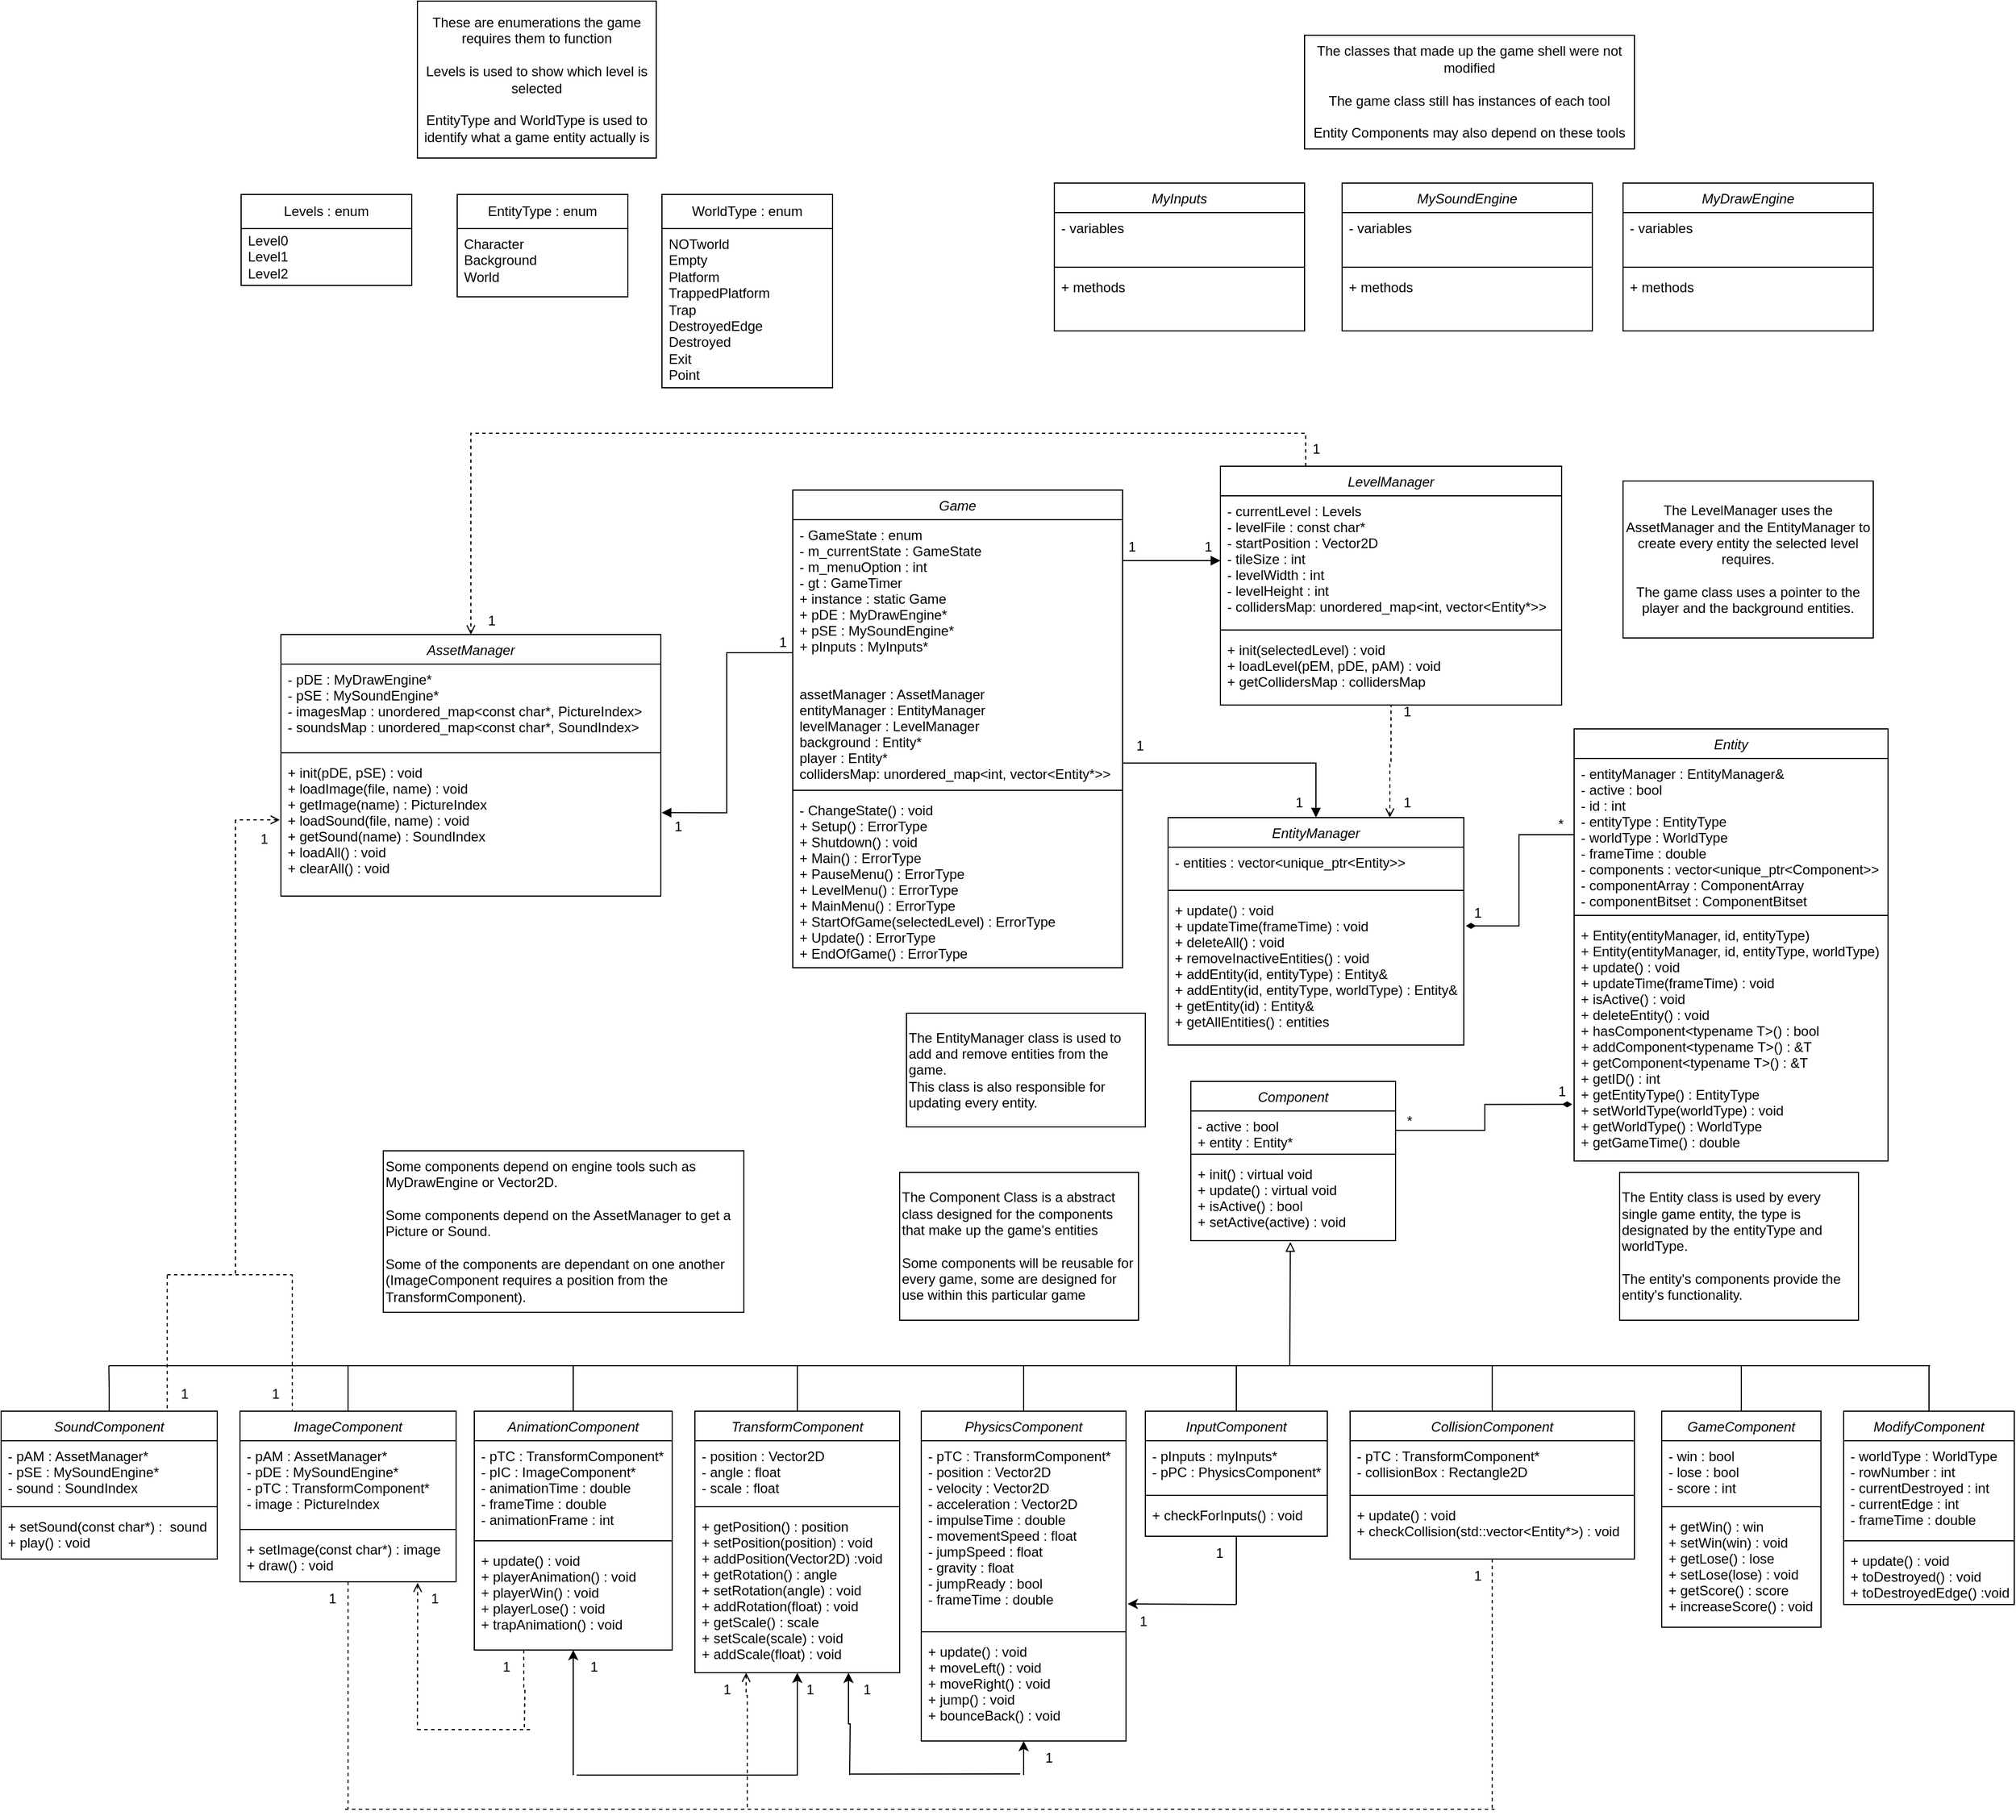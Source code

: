 <mxfile version="20.8.23" type="device" pages="2"><diagram id="C5RBs43oDa-KdzZeNtuy" name="UML Class Diagram"><mxGraphModel dx="5845" dy="2787" grid="1" gridSize="10" guides="1" tooltips="1" connect="1" arrows="1" fold="1" page="1" pageScale="1" pageWidth="1654" pageHeight="2336" math="0" shadow="0"><root><mxCell id="WIyWlLk6GJQsqaUBKTNV-0"/><mxCell id="WIyWlLk6GJQsqaUBKTNV-1" parent="WIyWlLk6GJQsqaUBKTNV-0"/><mxCell id="zkfFHV4jXpPFQw0GAbJ--0" value="Game" style="swimlane;fontStyle=2;align=center;verticalAlign=top;childLayout=stackLayout;horizontal=1;startSize=26;horizontalStack=0;resizeParent=1;resizeLast=0;collapsible=1;marginBottom=0;rounded=0;shadow=0;strokeWidth=1;" parent="WIyWlLk6GJQsqaUBKTNV-1" vertex="1"><mxGeometry x="-2670" y="-1880" width="290" height="420" as="geometry"><mxRectangle x="230" y="140" width="160" height="26" as="alternateBounds"/></mxGeometry></mxCell><mxCell id="zkfFHV4jXpPFQw0GAbJ--1" value="- GameState : enum&#10;- m_currentState : GameState&#10;- m_menuOption : int&#10;- gt : GameTimer&#10;+ instance : static Game&#10;+ pDE : MyDrawEngine*&#10;+ pSE : MySoundEngine*&#10;+ pInputs : MyInputs*&#10;&#10;&#10;assetManager : AssetManager&#10;entityManager : EntityManager&#10;levelManager : LevelManager&#10;background : Entity*&#10;player : Entity*&#10;collidersMap: unordered_map&lt;int, vector&lt;Entity*&gt;&gt;" style="text;align=left;verticalAlign=top;spacingLeft=4;spacingRight=4;overflow=hidden;rotatable=0;points=[[0,0.5],[1,0.5]];portConstraint=eastwest;" parent="zkfFHV4jXpPFQw0GAbJ--0" vertex="1"><mxGeometry y="26" width="290" height="234" as="geometry"/></mxCell><mxCell id="hyWr-eSX5F7U5Ll_7Sj7-1" value="" style="line;html=1;strokeWidth=1;align=left;verticalAlign=middle;spacingTop=-1;spacingLeft=3;spacingRight=3;rotatable=0;labelPosition=right;points=[];portConstraint=eastwest;" parent="zkfFHV4jXpPFQw0GAbJ--0" vertex="1"><mxGeometry y="260" width="290" height="8" as="geometry"/></mxCell><mxCell id="hyWr-eSX5F7U5Ll_7Sj7-3" value="- ChangeState() : void&#10;+ Setup() : ErrorType&#10;+ Shutdown() : void&#10;+ Main() : ErrorType&#10;+ PauseMenu() : ErrorType&#10;+ LevelMenu() : ErrorType&#10;+ MainMenu() : ErrorType&#10;+ StartOfGame(selectedLevel) : ErrorType&#10;+ Update() : ErrorType&#10;+ EndOfGame() : ErrorType" style="text;align=left;verticalAlign=top;spacingLeft=4;spacingRight=4;overflow=hidden;rotatable=0;points=[[0,0.5],[1,0.5]];portConstraint=eastwest;" parent="zkfFHV4jXpPFQw0GAbJ--0" vertex="1"><mxGeometry y="268" width="290" height="152" as="geometry"/></mxCell><mxCell id="wwe1UTZtVgOhbe7iOGok-63" style="edgeStyle=orthogonalEdgeStyle;rounded=0;orthogonalLoop=1;jettySize=auto;html=1;endArrow=none;endFill=0;startArrow=block;startFill=1;" parent="WIyWlLk6GJQsqaUBKTNV-1" source="hyWr-eSX5F7U5Ll_7Sj7-4" target="zkfFHV4jXpPFQw0GAbJ--0" edge="1"><mxGeometry relative="1" as="geometry"><Array as="points"><mxPoint x="-2210" y="-1640"/></Array></mxGeometry></mxCell><mxCell id="Wa7k6pskC29Wuyxlq4b6-9" style="edgeStyle=orthogonalEdgeStyle;rounded=0;orthogonalLoop=1;jettySize=auto;html=1;exitX=0.75;exitY=0;exitDx=0;exitDy=0;endArrow=none;endFill=0;startArrow=open;startFill=0;dashed=1;" parent="WIyWlLk6GJQsqaUBKTNV-1" source="hyWr-eSX5F7U5Ll_7Sj7-4" target="hyWr-eSX5F7U5Ll_7Sj7-20" edge="1"><mxGeometry relative="1" as="geometry"><mxPoint x="-2150" y="-1660" as="targetPoint"/></mxGeometry></mxCell><mxCell id="hyWr-eSX5F7U5Ll_7Sj7-4" value="EntityManager" style="swimlane;fontStyle=2;align=center;verticalAlign=top;childLayout=stackLayout;horizontal=1;startSize=26;horizontalStack=0;resizeParent=1;resizeLast=0;collapsible=1;marginBottom=0;rounded=0;shadow=0;strokeWidth=1;" parent="WIyWlLk6GJQsqaUBKTNV-1" vertex="1"><mxGeometry x="-2340" y="-1592" width="260" height="200" as="geometry"><mxRectangle x="230" y="140" width="160" height="26" as="alternateBounds"/></mxGeometry></mxCell><mxCell id="hyWr-eSX5F7U5Ll_7Sj7-5" value="- entities : vector&lt;unique_ptr&lt;Entity&gt;&gt;" style="text;align=left;verticalAlign=top;spacingLeft=4;spacingRight=4;overflow=hidden;rotatable=0;points=[[0,0.5],[1,0.5]];portConstraint=eastwest;" parent="hyWr-eSX5F7U5Ll_7Sj7-4" vertex="1"><mxGeometry y="26" width="260" height="34" as="geometry"/></mxCell><mxCell id="hyWr-eSX5F7U5Ll_7Sj7-6" value="" style="line;html=1;strokeWidth=1;align=left;verticalAlign=middle;spacingTop=-1;spacingLeft=3;spacingRight=3;rotatable=0;labelPosition=right;points=[];portConstraint=eastwest;" parent="hyWr-eSX5F7U5Ll_7Sj7-4" vertex="1"><mxGeometry y="60" width="260" height="8" as="geometry"/></mxCell><mxCell id="hyWr-eSX5F7U5Ll_7Sj7-7" value="+ update() : void&#10;+ updateTime(frameTime) : void&#10;+ deleteAll() : void&#10;+ removeInactiveEntities() : void&#10;+ addEntity(id, entityType) : Entity&amp;&#10;+ addEntity(id, entityType, worldType) : Entity&amp;&#10;+ getEntity(id) : Entity&amp;&#10;+ getAllEntities() : entities" style="text;align=left;verticalAlign=top;spacingLeft=4;spacingRight=4;overflow=hidden;rotatable=0;points=[[0,0.5],[1,0.5]];portConstraint=eastwest;" parent="hyWr-eSX5F7U5Ll_7Sj7-4" vertex="1"><mxGeometry y="68" width="260" height="132" as="geometry"/></mxCell><mxCell id="hyWr-eSX5F7U5Ll_7Sj7-8" value="Entity" style="swimlane;fontStyle=2;align=center;verticalAlign=top;childLayout=stackLayout;horizontal=1;startSize=26;horizontalStack=0;resizeParent=1;resizeLast=0;collapsible=1;marginBottom=0;rounded=0;shadow=0;strokeWidth=1;" parent="WIyWlLk6GJQsqaUBKTNV-1" vertex="1"><mxGeometry x="-1983" y="-1670" width="276" height="380" as="geometry"><mxRectangle x="230" y="140" width="160" height="26" as="alternateBounds"/></mxGeometry></mxCell><mxCell id="hyWr-eSX5F7U5Ll_7Sj7-9" value="- entityManager : EntityManager&amp;&#10;- active : bool&#10;- id : int&#10;- entityType : EntityType&#10;- worldType : WorldType&#10;- frameTime : double&#10;- components : vector&lt;unique_ptr&lt;Component&gt;&gt;&#10;- componentArray : ComponentArray&#10;- componentBitset : ComponentBitset" style="text;align=left;verticalAlign=top;spacingLeft=4;spacingRight=4;overflow=hidden;rotatable=0;points=[[0,0.5],[1,0.5]];portConstraint=eastwest;" parent="hyWr-eSX5F7U5Ll_7Sj7-8" vertex="1"><mxGeometry y="26" width="276" height="134" as="geometry"/></mxCell><mxCell id="hyWr-eSX5F7U5Ll_7Sj7-10" value="" style="line;html=1;strokeWidth=1;align=left;verticalAlign=middle;spacingTop=-1;spacingLeft=3;spacingRight=3;rotatable=0;labelPosition=right;points=[];portConstraint=eastwest;" parent="hyWr-eSX5F7U5Ll_7Sj7-8" vertex="1"><mxGeometry y="160" width="276" height="8" as="geometry"/></mxCell><mxCell id="hyWr-eSX5F7U5Ll_7Sj7-11" value="+ Entity(entityManager, id, entityType)&#10;+ Entity(entityManager, id, entityType, worldType)&#10;+ update() : void&#10;+ updateTime(frameTime) : void&#10;+ isActive() : void&#10;+ deleteEntity() : void&#10;+ hasComponent&lt;typename T&gt;() : bool&#10;+ addComponent&lt;typename T&gt;() : &amp;T&#10;+ getComponent&lt;typename T&gt;() : &amp;T&#10;+ getID() : int&#10;+ getEntityType() : EntityType&#10;+ setWorldType(worldType) : void&#10;+ getWorldType() : WorldType&#10;+ getGameTime() : double" style="text;align=left;verticalAlign=top;spacingLeft=4;spacingRight=4;overflow=hidden;rotatable=0;points=[[0,0.5],[1,0.5]];portConstraint=eastwest;" parent="hyWr-eSX5F7U5Ll_7Sj7-8" vertex="1"><mxGeometry y="168" width="276" height="212" as="geometry"/></mxCell><mxCell id="hyWr-eSX5F7U5Ll_7Sj7-16" value="AssetManager" style="swimlane;fontStyle=2;align=center;verticalAlign=top;childLayout=stackLayout;horizontal=1;startSize=26;horizontalStack=0;resizeParent=1;resizeLast=0;collapsible=1;marginBottom=0;rounded=0;shadow=0;strokeWidth=1;" parent="WIyWlLk6GJQsqaUBKTNV-1" vertex="1"><mxGeometry x="-3120" y="-1753" width="334" height="230" as="geometry"><mxRectangle x="230" y="140" width="160" height="26" as="alternateBounds"/></mxGeometry></mxCell><mxCell id="hyWr-eSX5F7U5Ll_7Sj7-17" value="- pDE : MyDrawEngine*&#10;- pSE : MySoundEngine*&#10;- imagesMap : unordered_map&lt;const char*, PictureIndex&gt;&#10;- soundsMap : unordered_map&lt;const char*, SoundIndex&gt;" style="text;align=left;verticalAlign=top;spacingLeft=4;spacingRight=4;overflow=hidden;rotatable=0;points=[[0,0.5],[1,0.5]];portConstraint=eastwest;" parent="hyWr-eSX5F7U5Ll_7Sj7-16" vertex="1"><mxGeometry y="26" width="334" height="74" as="geometry"/></mxCell><mxCell id="hyWr-eSX5F7U5Ll_7Sj7-18" value="" style="line;html=1;strokeWidth=1;align=left;verticalAlign=middle;spacingTop=-1;spacingLeft=3;spacingRight=3;rotatable=0;labelPosition=right;points=[];portConstraint=eastwest;" parent="hyWr-eSX5F7U5Ll_7Sj7-16" vertex="1"><mxGeometry y="100" width="334" height="8" as="geometry"/></mxCell><mxCell id="bucUw5srEd6UiOPMVbzP-15" style="edgeStyle=orthogonalEdgeStyle;rounded=0;orthogonalLoop=1;jettySize=auto;html=1;dashed=1;endArrow=none;endFill=0;startArrow=open;startFill=0;" edge="1" parent="hyWr-eSX5F7U5Ll_7Sj7-16"><mxGeometry relative="1" as="geometry"><mxPoint x="-40" y="163" as="targetPoint"/><mxPoint x="-1" y="163" as="sourcePoint"/><Array as="points"><mxPoint x="-1" y="163"/></Array></mxGeometry></mxCell><mxCell id="hyWr-eSX5F7U5Ll_7Sj7-19" value="+ init(pDE, pSE) : void&#10;+ loadImage(file, name) : void&#10;+ getImage(name) : PictureIndex&#10;+ loadSound(file, name) : void&#10;+ getSound(name) : SoundIndex&#10;+ loadAll() : void&#10;+ clearAll() : void" style="text;align=left;verticalAlign=top;spacingLeft=4;spacingRight=4;overflow=hidden;rotatable=0;points=[[0,0.5],[1,0.5]];portConstraint=eastwest;" parent="hyWr-eSX5F7U5Ll_7Sj7-16" vertex="1"><mxGeometry y="108" width="334" height="122" as="geometry"/></mxCell><mxCell id="hyWr-eSX5F7U5Ll_7Sj7-20" value="LevelManager" style="swimlane;fontStyle=2;align=center;verticalAlign=top;childLayout=stackLayout;horizontal=1;startSize=26;horizontalStack=0;resizeParent=1;resizeLast=0;collapsible=1;marginBottom=0;rounded=0;shadow=0;strokeWidth=1;" parent="WIyWlLk6GJQsqaUBKTNV-1" vertex="1"><mxGeometry x="-2294" y="-1901" width="300" height="210" as="geometry"><mxRectangle x="230" y="140" width="160" height="26" as="alternateBounds"/></mxGeometry></mxCell><mxCell id="hyWr-eSX5F7U5Ll_7Sj7-21" value="- currentLevel : Levels&#10;- levelFile : const char*&#10;- startPosition : Vector2D&#10;- tileSize : int&#10;- levelWidth : int&#10;- levelHeight : int&#10;- collidersMap: unordered_map&lt;int, vector&lt;Entity*&gt;&gt;" style="text;align=left;verticalAlign=top;spacingLeft=4;spacingRight=4;overflow=hidden;rotatable=0;points=[[0,0.5],[1,0.5]];portConstraint=eastwest;" parent="hyWr-eSX5F7U5Ll_7Sj7-20" vertex="1"><mxGeometry y="26" width="300" height="114" as="geometry"/></mxCell><mxCell id="hyWr-eSX5F7U5Ll_7Sj7-22" value="" style="line;html=1;strokeWidth=1;align=left;verticalAlign=middle;spacingTop=-1;spacingLeft=3;spacingRight=3;rotatable=0;labelPosition=right;points=[];portConstraint=eastwest;" parent="hyWr-eSX5F7U5Ll_7Sj7-20" vertex="1"><mxGeometry y="140" width="300" height="8" as="geometry"/></mxCell><mxCell id="hyWr-eSX5F7U5Ll_7Sj7-23" value="+ init(selectedLevel) : void&#10;+ loadLevel(pEM, pDE, pAM) : void&#10;+ getCollidersMap : collidersMap" style="text;align=left;verticalAlign=top;spacingLeft=4;spacingRight=4;overflow=hidden;rotatable=0;points=[[0,0.5],[1,0.5]];portConstraint=eastwest;" parent="hyWr-eSX5F7U5Ll_7Sj7-20" vertex="1"><mxGeometry y="148" width="300" height="62" as="geometry"/></mxCell><mxCell id="hyWr-eSX5F7U5Ll_7Sj7-24" value="MyDrawEngine" style="swimlane;fontStyle=2;align=center;verticalAlign=top;childLayout=stackLayout;horizontal=1;startSize=26;horizontalStack=0;resizeParent=1;resizeLast=0;collapsible=1;marginBottom=0;rounded=0;shadow=0;strokeWidth=1;" parent="WIyWlLk6GJQsqaUBKTNV-1" vertex="1"><mxGeometry x="-1940" y="-2150" width="220" height="130" as="geometry"><mxRectangle x="230" y="140" width="160" height="26" as="alternateBounds"/></mxGeometry></mxCell><mxCell id="hyWr-eSX5F7U5Ll_7Sj7-25" value="- variables" style="text;align=left;verticalAlign=top;spacingLeft=4;spacingRight=4;overflow=hidden;rotatable=0;points=[[0,0.5],[1,0.5]];portConstraint=eastwest;" parent="hyWr-eSX5F7U5Ll_7Sj7-24" vertex="1"><mxGeometry y="26" width="220" height="44" as="geometry"/></mxCell><mxCell id="hyWr-eSX5F7U5Ll_7Sj7-26" value="" style="line;html=1;strokeWidth=1;align=left;verticalAlign=middle;spacingTop=-1;spacingLeft=3;spacingRight=3;rotatable=0;labelPosition=right;points=[];portConstraint=eastwest;" parent="hyWr-eSX5F7U5Ll_7Sj7-24" vertex="1"><mxGeometry y="70" width="220" height="8" as="geometry"/></mxCell><mxCell id="hyWr-eSX5F7U5Ll_7Sj7-27" value="+ methods" style="text;align=left;verticalAlign=top;spacingLeft=4;spacingRight=4;overflow=hidden;rotatable=0;points=[[0,0.5],[1,0.5]];portConstraint=eastwest;" parent="hyWr-eSX5F7U5Ll_7Sj7-24" vertex="1"><mxGeometry y="78" width="220" height="52" as="geometry"/></mxCell><mxCell id="hyWr-eSX5F7U5Ll_7Sj7-28" value="MySoundEngine" style="swimlane;fontStyle=2;align=center;verticalAlign=top;childLayout=stackLayout;horizontal=1;startSize=26;horizontalStack=0;resizeParent=1;resizeLast=0;collapsible=1;marginBottom=0;rounded=0;shadow=0;strokeWidth=1;" parent="WIyWlLk6GJQsqaUBKTNV-1" vertex="1"><mxGeometry x="-2187" y="-2150" width="220" height="130" as="geometry"><mxRectangle x="230" y="140" width="160" height="26" as="alternateBounds"/></mxGeometry></mxCell><mxCell id="hyWr-eSX5F7U5Ll_7Sj7-29" value="- variables" style="text;align=left;verticalAlign=top;spacingLeft=4;spacingRight=4;overflow=hidden;rotatable=0;points=[[0,0.5],[1,0.5]];portConstraint=eastwest;" parent="hyWr-eSX5F7U5Ll_7Sj7-28" vertex="1"><mxGeometry y="26" width="220" height="44" as="geometry"/></mxCell><mxCell id="hyWr-eSX5F7U5Ll_7Sj7-30" value="" style="line;html=1;strokeWidth=1;align=left;verticalAlign=middle;spacingTop=-1;spacingLeft=3;spacingRight=3;rotatable=0;labelPosition=right;points=[];portConstraint=eastwest;" parent="hyWr-eSX5F7U5Ll_7Sj7-28" vertex="1"><mxGeometry y="70" width="220" height="8" as="geometry"/></mxCell><mxCell id="hyWr-eSX5F7U5Ll_7Sj7-31" value="+ methods" style="text;align=left;verticalAlign=top;spacingLeft=4;spacingRight=4;overflow=hidden;rotatable=0;points=[[0,0.5],[1,0.5]];portConstraint=eastwest;" parent="hyWr-eSX5F7U5Ll_7Sj7-28" vertex="1"><mxGeometry y="78" width="220" height="42" as="geometry"/></mxCell><mxCell id="hyWr-eSX5F7U5Ll_7Sj7-32" value="MyInputs" style="swimlane;fontStyle=2;align=center;verticalAlign=top;childLayout=stackLayout;horizontal=1;startSize=26;horizontalStack=0;resizeParent=1;resizeLast=0;collapsible=1;marginBottom=0;rounded=0;shadow=0;strokeWidth=1;" parent="WIyWlLk6GJQsqaUBKTNV-1" vertex="1"><mxGeometry x="-2440" y="-2150" width="220" height="130" as="geometry"><mxRectangle x="230" y="140" width="160" height="26" as="alternateBounds"/></mxGeometry></mxCell><mxCell id="hyWr-eSX5F7U5Ll_7Sj7-33" value="- variables" style="text;align=left;verticalAlign=top;spacingLeft=4;spacingRight=4;overflow=hidden;rotatable=0;points=[[0,0.5],[1,0.5]];portConstraint=eastwest;" parent="hyWr-eSX5F7U5Ll_7Sj7-32" vertex="1"><mxGeometry y="26" width="220" height="44" as="geometry"/></mxCell><mxCell id="hyWr-eSX5F7U5Ll_7Sj7-34" value="" style="line;html=1;strokeWidth=1;align=left;verticalAlign=middle;spacingTop=-1;spacingLeft=3;spacingRight=3;rotatable=0;labelPosition=right;points=[];portConstraint=eastwest;" parent="hyWr-eSX5F7U5Ll_7Sj7-32" vertex="1"><mxGeometry y="70" width="220" height="8" as="geometry"/></mxCell><mxCell id="hyWr-eSX5F7U5Ll_7Sj7-35" value="+ methods" style="text;align=left;verticalAlign=top;spacingLeft=4;spacingRight=4;overflow=hidden;rotatable=0;points=[[0,0.5],[1,0.5]];portConstraint=eastwest;" parent="hyWr-eSX5F7U5Ll_7Sj7-32" vertex="1"><mxGeometry y="78" width="220" height="42" as="geometry"/></mxCell><mxCell id="NfOoJehiI39G_Mf50VDs-0" value="Levels : enum" style="swimlane;fontStyle=0;childLayout=stackLayout;horizontal=1;startSize=30;horizontalStack=0;resizeParent=1;resizeParentMax=0;resizeLast=0;collapsible=1;marginBottom=0;whiteSpace=wrap;html=1;" parent="WIyWlLk6GJQsqaUBKTNV-1" vertex="1"><mxGeometry x="-3155" y="-2140" width="150" height="80" as="geometry"/></mxCell><mxCell id="NfOoJehiI39G_Mf50VDs-1" value="Level0&lt;br&gt;Level1&lt;br&gt;Level2" style="text;strokeColor=none;fillColor=none;align=left;verticalAlign=middle;spacingLeft=4;spacingRight=4;overflow=hidden;points=[[0,0.5],[1,0.5]];portConstraint=eastwest;rotatable=0;whiteSpace=wrap;html=1;" parent="NfOoJehiI39G_Mf50VDs-0" vertex="1"><mxGeometry y="30" width="150" height="50" as="geometry"/></mxCell><mxCell id="NfOoJehiI39G_Mf50VDs-4" value="EntityType : enum" style="swimlane;fontStyle=0;childLayout=stackLayout;horizontal=1;startSize=30;horizontalStack=0;resizeParent=1;resizeParentMax=0;resizeLast=0;collapsible=1;marginBottom=0;whiteSpace=wrap;html=1;" parent="WIyWlLk6GJQsqaUBKTNV-1" vertex="1"><mxGeometry x="-2965" y="-2140" width="150" height="90" as="geometry"/></mxCell><mxCell id="NfOoJehiI39G_Mf50VDs-5" value="Character&lt;br&gt;Background&lt;br&gt;World" style="text;strokeColor=none;fillColor=none;align=left;verticalAlign=top;spacingLeft=4;spacingRight=4;overflow=hidden;points=[[0,0.5],[1,0.5]];portConstraint=eastwest;rotatable=0;whiteSpace=wrap;html=1;" parent="NfOoJehiI39G_Mf50VDs-4" vertex="1"><mxGeometry y="30" width="150" height="60" as="geometry"/></mxCell><mxCell id="NfOoJehiI39G_Mf50VDs-7" value="WorldType : enum" style="swimlane;fontStyle=0;childLayout=stackLayout;horizontal=1;startSize=30;horizontalStack=0;resizeParent=1;resizeParentMax=0;resizeLast=0;collapsible=1;marginBottom=0;whiteSpace=wrap;html=1;" parent="WIyWlLk6GJQsqaUBKTNV-1" vertex="1"><mxGeometry x="-2785" y="-2140" width="150" height="170" as="geometry"/></mxCell><mxCell id="NfOoJehiI39G_Mf50VDs-8" value="NOTworld&lt;br&gt;Empty&lt;br&gt;Platform&lt;br&gt;TrappedPlatform&lt;br&gt;Trap&lt;br&gt;DestroyedEdge&lt;br&gt;Destroyed&lt;br&gt;Exit&lt;br&gt;Point" style="text;strokeColor=none;fillColor=none;align=left;verticalAlign=top;spacingLeft=4;spacingRight=4;overflow=hidden;points=[[0,0.5],[1,0.5]];portConstraint=eastwest;rotatable=0;whiteSpace=wrap;html=1;" parent="NfOoJehiI39G_Mf50VDs-7" vertex="1"><mxGeometry y="30" width="150" height="140" as="geometry"/></mxCell><mxCell id="wwe1UTZtVgOhbe7iOGok-50" style="edgeStyle=orthogonalEdgeStyle;rounded=0;orthogonalLoop=1;jettySize=auto;html=1;endArrow=diamondThin;endFill=1;startArrow=none;startFill=0;entryX=-0.006;entryY=0.765;entryDx=0;entryDy=0;entryPerimeter=0;" parent="WIyWlLk6GJQsqaUBKTNV-1" source="hyWr-eSX5F7U5Ll_7Sj7-13" target="hyWr-eSX5F7U5Ll_7Sj7-11" edge="1"><mxGeometry relative="1" as="geometry"><mxPoint x="-2030" y="-1230" as="targetPoint"/></mxGeometry></mxCell><mxCell id="wwe1UTZtVgOhbe7iOGok-51" style="edgeStyle=orthogonalEdgeStyle;rounded=0;orthogonalLoop=1;jettySize=auto;html=1;entryX=1.007;entryY=0.206;entryDx=0;entryDy=0;entryPerimeter=0;endArrow=diamondThin;endFill=1;startArrow=none;startFill=0;" parent="WIyWlLk6GJQsqaUBKTNV-1" source="hyWr-eSX5F7U5Ll_7Sj7-9" target="hyWr-eSX5F7U5Ll_7Sj7-7" edge="1"><mxGeometry relative="1" as="geometry"/></mxCell><mxCell id="wwe1UTZtVgOhbe7iOGok-54" value="*" style="text;html=1;align=center;verticalAlign=middle;resizable=0;points=[];autosize=1;strokeColor=none;fillColor=none;" parent="WIyWlLk6GJQsqaUBKTNV-1" vertex="1"><mxGeometry x="-2143" y="-1340" width="30" height="30" as="geometry"/></mxCell><mxCell id="wwe1UTZtVgOhbe7iOGok-55" value="1" style="text;html=1;align=center;verticalAlign=middle;resizable=0;points=[];autosize=1;strokeColor=none;fillColor=none;" parent="WIyWlLk6GJQsqaUBKTNV-1" vertex="1"><mxGeometry x="-2083" y="-1523" width="30" height="30" as="geometry"/></mxCell><mxCell id="wwe1UTZtVgOhbe7iOGok-56" value="*" style="text;html=1;align=center;verticalAlign=middle;resizable=0;points=[];autosize=1;strokeColor=none;fillColor=none;" parent="WIyWlLk6GJQsqaUBKTNV-1" vertex="1"><mxGeometry x="-2010" y="-1601" width="30" height="30" as="geometry"/></mxCell><mxCell id="wwe1UTZtVgOhbe7iOGok-62" value="The EntityManager class is used to add and remove entities from the game.&lt;br&gt;This class is also responsible for updating every entity." style="rounded=0;whiteSpace=wrap;html=1;align=left;" parent="WIyWlLk6GJQsqaUBKTNV-1" vertex="1"><mxGeometry x="-2570" y="-1420" width="210" height="100" as="geometry"/></mxCell><mxCell id="wwe1UTZtVgOhbe7iOGok-64" value="1" style="text;html=1;align=center;verticalAlign=middle;resizable=0;points=[];autosize=1;strokeColor=none;fillColor=none;" parent="WIyWlLk6GJQsqaUBKTNV-1" vertex="1"><mxGeometry x="-2380" y="-1670" width="30" height="30" as="geometry"/></mxCell><mxCell id="wwe1UTZtVgOhbe7iOGok-65" value="1" style="text;html=1;align=center;verticalAlign=middle;resizable=0;points=[];autosize=1;strokeColor=none;fillColor=none;" parent="WIyWlLk6GJQsqaUBKTNV-1" vertex="1"><mxGeometry x="-2240" y="-1620" width="30" height="30" as="geometry"/></mxCell><mxCell id="Wa7k6pskC29Wuyxlq4b6-5" value="The classes that made up the game shell were not modified&lt;br&gt;&lt;br&gt;The game class still has instances of each tool&lt;br&gt;&lt;br&gt;Entity Components may also depend on these tools" style="rounded=0;whiteSpace=wrap;html=1;align=center;" parent="WIyWlLk6GJQsqaUBKTNV-1" vertex="1"><mxGeometry x="-2220" y="-2280" width="290" height="100" as="geometry"/></mxCell><mxCell id="Wa7k6pskC29Wuyxlq4b6-6" style="edgeStyle=orthogonalEdgeStyle;rounded=0;orthogonalLoop=1;jettySize=auto;html=1;endArrow=none;endFill=0;startArrow=block;startFill=1;entryX=0.999;entryY=0.154;entryDx=0;entryDy=0;entryPerimeter=0;" parent="WIyWlLk6GJQsqaUBKTNV-1" source="hyWr-eSX5F7U5Ll_7Sj7-21" target="zkfFHV4jXpPFQw0GAbJ--1" edge="1"><mxGeometry relative="1" as="geometry"><mxPoint x="-2380" y="-1810" as="targetPoint"/><Array as="points"/></mxGeometry></mxCell><mxCell id="Wa7k6pskC29Wuyxlq4b6-7" value="1" style="text;html=1;align=center;verticalAlign=middle;resizable=0;points=[];autosize=1;strokeColor=none;fillColor=none;" parent="WIyWlLk6GJQsqaUBKTNV-1" vertex="1"><mxGeometry x="-2387" y="-1845" width="30" height="30" as="geometry"/></mxCell><mxCell id="Wa7k6pskC29Wuyxlq4b6-8" value="1" style="text;html=1;align=center;verticalAlign=middle;resizable=0;points=[];autosize=1;strokeColor=none;fillColor=none;" parent="WIyWlLk6GJQsqaUBKTNV-1" vertex="1"><mxGeometry x="-2320" y="-1845" width="30" height="30" as="geometry"/></mxCell><mxCell id="Wa7k6pskC29Wuyxlq4b6-10" value="1" style="text;html=1;align=center;verticalAlign=middle;resizable=0;points=[];autosize=1;strokeColor=none;fillColor=none;" parent="WIyWlLk6GJQsqaUBKTNV-1" vertex="1"><mxGeometry x="-2145" y="-1700" width="30" height="30" as="geometry"/></mxCell><mxCell id="Wa7k6pskC29Wuyxlq4b6-11" value="1" style="text;html=1;align=center;verticalAlign=middle;resizable=0;points=[];autosize=1;strokeColor=none;fillColor=none;" parent="WIyWlLk6GJQsqaUBKTNV-1" vertex="1"><mxGeometry x="-2145" y="-1620" width="30" height="30" as="geometry"/></mxCell><mxCell id="Wa7k6pskC29Wuyxlq4b6-14" value="These are enumerations the game requires them to function&lt;br&gt;&lt;br&gt;Levels is used to show which level is selected&lt;br&gt;&lt;br&gt;EntityType and WorldType is used to identify what a game entity actually is" style="rounded=0;whiteSpace=wrap;html=1;align=center;" parent="WIyWlLk6GJQsqaUBKTNV-1" vertex="1"><mxGeometry x="-3000" y="-2310" width="210" height="138" as="geometry"/></mxCell><mxCell id="Wa7k6pskC29Wuyxlq4b6-15" style="edgeStyle=orthogonalEdgeStyle;rounded=0;orthogonalLoop=1;jettySize=auto;html=1;exitX=0.25;exitY=0;exitDx=0;exitDy=0;dashed=1;endArrow=open;endFill=0;entryX=0.5;entryY=0;entryDx=0;entryDy=0;" parent="WIyWlLk6GJQsqaUBKTNV-1" source="hyWr-eSX5F7U5Ll_7Sj7-20" target="hyWr-eSX5F7U5Ll_7Sj7-16" edge="1"><mxGeometry relative="1" as="geometry"><mxPoint x="-2770" y="-1950" as="targetPoint"/><mxPoint x="-2209" y="-1900" as="sourcePoint"/><Array as="points"><mxPoint x="-2219" y="-1930"/><mxPoint x="-2953" y="-1930"/></Array></mxGeometry></mxCell><mxCell id="Wa7k6pskC29Wuyxlq4b6-16" style="edgeStyle=orthogonalEdgeStyle;rounded=0;orthogonalLoop=1;jettySize=auto;html=1;entryX=1.002;entryY=0.399;entryDx=0;entryDy=0;entryPerimeter=0;endArrow=block;endFill=1;" parent="WIyWlLk6GJQsqaUBKTNV-1" source="zkfFHV4jXpPFQw0GAbJ--1" target="hyWr-eSX5F7U5Ll_7Sj7-19" edge="1"><mxGeometry relative="1" as="geometry"/></mxCell><mxCell id="Wa7k6pskC29Wuyxlq4b6-17" value="1" style="text;html=1;align=center;verticalAlign=middle;resizable=0;points=[];autosize=1;strokeColor=none;fillColor=none;" parent="WIyWlLk6GJQsqaUBKTNV-1" vertex="1"><mxGeometry x="-2786" y="-1599" width="30" height="30" as="geometry"/></mxCell><mxCell id="Wa7k6pskC29Wuyxlq4b6-18" value="1" style="text;html=1;align=center;verticalAlign=middle;resizable=0;points=[];autosize=1;strokeColor=none;fillColor=none;" parent="WIyWlLk6GJQsqaUBKTNV-1" vertex="1"><mxGeometry x="-2694" y="-1761" width="30" height="30" as="geometry"/></mxCell><mxCell id="Wa7k6pskC29Wuyxlq4b6-19" value="1" style="text;html=1;align=center;verticalAlign=middle;resizable=0;points=[];autosize=1;strokeColor=none;fillColor=none;" parent="WIyWlLk6GJQsqaUBKTNV-1" vertex="1"><mxGeometry x="-2225" y="-1931" width="30" height="30" as="geometry"/></mxCell><mxCell id="Wa7k6pskC29Wuyxlq4b6-22" value="1" style="text;html=1;align=center;verticalAlign=middle;resizable=0;points=[];autosize=1;strokeColor=none;fillColor=none;" parent="WIyWlLk6GJQsqaUBKTNV-1" vertex="1"><mxGeometry x="-2950" y="-1780" width="30" height="30" as="geometry"/></mxCell><mxCell id="Wa7k6pskC29Wuyxlq4b6-23" value="The LevelManager uses the AssetManager and the EntityManager to create every entity the selected level requires.&lt;br&gt;&lt;br&gt;The game class uses a pointer to the player and the background entities." style="rounded=0;whiteSpace=wrap;html=1;align=center;" parent="WIyWlLk6GJQsqaUBKTNV-1" vertex="1"><mxGeometry x="-1940" y="-1888" width="220" height="138" as="geometry"/></mxCell><mxCell id="hyWr-eSX5F7U5Ll_7Sj7-12" value="Component" style="swimlane;fontStyle=2;align=center;verticalAlign=top;childLayout=stackLayout;horizontal=1;startSize=26;horizontalStack=0;resizeParent=1;resizeLast=0;collapsible=1;marginBottom=0;rounded=0;shadow=0;strokeWidth=1;" parent="WIyWlLk6GJQsqaUBKTNV-1" vertex="1"><mxGeometry x="-2320" y="-1360" width="180" height="140" as="geometry"><mxRectangle x="230" y="140" width="160" height="26" as="alternateBounds"/></mxGeometry></mxCell><mxCell id="hyWr-eSX5F7U5Ll_7Sj7-13" value="- active : bool&#10;+ entity : Entity*" style="text;align=left;verticalAlign=top;spacingLeft=4;spacingRight=4;overflow=hidden;rotatable=0;points=[[0,0.5],[1,0.5]];portConstraint=eastwest;" parent="hyWr-eSX5F7U5Ll_7Sj7-12" vertex="1"><mxGeometry y="26" width="180" height="34" as="geometry"/></mxCell><mxCell id="hyWr-eSX5F7U5Ll_7Sj7-14" value="" style="line;html=1;strokeWidth=1;align=left;verticalAlign=middle;spacingTop=-1;spacingLeft=3;spacingRight=3;rotatable=0;labelPosition=right;points=[];portConstraint=eastwest;" parent="hyWr-eSX5F7U5Ll_7Sj7-12" vertex="1"><mxGeometry y="60" width="180" height="8" as="geometry"/></mxCell><mxCell id="hyWr-eSX5F7U5Ll_7Sj7-15" value="+ init() : virtual void&#10;+ update() : virtual void&#10;+ isActive() : bool&#10;+ setActive(active) : void" style="text;align=left;verticalAlign=top;spacingLeft=4;spacingRight=4;overflow=hidden;rotatable=0;points=[[0,0.5],[1,0.5]];portConstraint=eastwest;" parent="hyWr-eSX5F7U5Ll_7Sj7-12" vertex="1"><mxGeometry y="68" width="180" height="72" as="geometry"/></mxCell><mxCell id="bucUw5srEd6UiOPMVbzP-2" style="edgeStyle=orthogonalEdgeStyle;rounded=0;orthogonalLoop=1;jettySize=auto;html=1;exitX=0.5;exitY=0;exitDx=0;exitDy=0;endArrow=none;endFill=0;" edge="1" parent="WIyWlLk6GJQsqaUBKTNV-1" source="oK6ALUC8_1bTwZKm4liI-0"><mxGeometry relative="1" as="geometry"><mxPoint x="-2666" y="-1110" as="targetPoint"/></mxGeometry></mxCell><mxCell id="bucUw5srEd6UiOPMVbzP-19" style="edgeStyle=orthogonalEdgeStyle;rounded=0;orthogonalLoop=1;jettySize=auto;html=1;dashed=1;startArrow=open;startFill=0;endArrow=none;endFill=0;exitX=0.25;exitY=1;exitDx=0;exitDy=0;" edge="1" parent="WIyWlLk6GJQsqaUBKTNV-1" source="oK6ALUC8_1bTwZKm4liI-0"><mxGeometry relative="1" as="geometry"><mxPoint x="-2710" y="-720" as="targetPoint"/><mxPoint x="-2700" y="-820" as="sourcePoint"/><Array as="points"><mxPoint x="-2711" y="-820"/><mxPoint x="-2710" y="-820"/></Array></mxGeometry></mxCell><mxCell id="bucUw5srEd6UiOPMVbzP-40" style="edgeStyle=orthogonalEdgeStyle;rounded=0;orthogonalLoop=1;jettySize=auto;html=1;exitX=0.75;exitY=1;exitDx=0;exitDy=0;startArrow=classic;startFill=1;endArrow=none;endFill=0;" edge="1" parent="WIyWlLk6GJQsqaUBKTNV-1" source="oK6ALUC8_1bTwZKm4liI-0"><mxGeometry relative="1" as="geometry"><mxPoint x="-2620" y="-750" as="targetPoint"/></mxGeometry></mxCell><mxCell id="bucUw5srEd6UiOPMVbzP-44" style="edgeStyle=orthogonalEdgeStyle;rounded=0;orthogonalLoop=1;jettySize=auto;html=1;startArrow=classic;startFill=1;endArrow=none;endFill=0;" edge="1" parent="WIyWlLk6GJQsqaUBKTNV-1" source="oK6ALUC8_1bTwZKm4liI-0"><mxGeometry relative="1" as="geometry"><mxPoint x="-2670" y="-750" as="targetPoint"/><Array as="points"><mxPoint x="-2666" y="-750"/></Array></mxGeometry></mxCell><mxCell id="oK6ALUC8_1bTwZKm4liI-0" value="TransformComponent" style="swimlane;fontStyle=2;align=center;verticalAlign=top;childLayout=stackLayout;horizontal=1;startSize=26;horizontalStack=0;resizeParent=1;resizeLast=0;collapsible=1;marginBottom=0;rounded=0;shadow=0;strokeWidth=1;" parent="WIyWlLk6GJQsqaUBKTNV-1" vertex="1"><mxGeometry x="-2756" y="-1070" width="180" height="230" as="geometry"><mxRectangle x="230" y="140" width="160" height="26" as="alternateBounds"/></mxGeometry></mxCell><mxCell id="oK6ALUC8_1bTwZKm4liI-1" value="- position : Vector2D&#10;- angle : float&#10;- scale : float" style="text;align=left;verticalAlign=top;spacingLeft=4;spacingRight=4;overflow=hidden;rotatable=0;points=[[0,0.5],[1,0.5]];portConstraint=eastwest;" parent="oK6ALUC8_1bTwZKm4liI-0" vertex="1"><mxGeometry y="26" width="180" height="54" as="geometry"/></mxCell><mxCell id="oK6ALUC8_1bTwZKm4liI-2" value="" style="line;html=1;strokeWidth=1;align=left;verticalAlign=middle;spacingTop=-1;spacingLeft=3;spacingRight=3;rotatable=0;labelPosition=right;points=[];portConstraint=eastwest;" parent="oK6ALUC8_1bTwZKm4liI-0" vertex="1"><mxGeometry y="80" width="180" height="8" as="geometry"/></mxCell><mxCell id="oK6ALUC8_1bTwZKm4liI-3" value="+ getPosition() : position&#10;+ setPosition(position) : void&#10;+ addPosition(Vector2D) :void&#10;+ getRotation() : angle&#10;+ setRotation(angle) : void&#10;+ addRotation(float) : void&#10;+ getScale() : scale&#10;+ setScale(scale) : void&#10;+ addScale(float) : void" style="text;align=left;verticalAlign=top;spacingLeft=4;spacingRight=4;overflow=hidden;rotatable=0;points=[[0,0.5],[1,0.5]];portConstraint=eastwest;" parent="oK6ALUC8_1bTwZKm4liI-0" vertex="1"><mxGeometry y="88" width="180" height="132" as="geometry"/></mxCell><mxCell id="bucUw5srEd6UiOPMVbzP-1" style="edgeStyle=orthogonalEdgeStyle;rounded=0;orthogonalLoop=1;jettySize=auto;html=1;exitX=0.5;exitY=0;exitDx=0;exitDy=0;endArrow=none;endFill=0;" edge="1" parent="WIyWlLk6GJQsqaUBKTNV-1" source="oK6ALUC8_1bTwZKm4liI-4"><mxGeometry relative="1" as="geometry"><mxPoint x="-3061" y="-1110" as="targetPoint"/></mxGeometry></mxCell><mxCell id="bucUw5srEd6UiOPMVbzP-10" style="edgeStyle=orthogonalEdgeStyle;rounded=0;orthogonalLoop=1;jettySize=auto;html=1;exitX=0.25;exitY=0;exitDx=0;exitDy=0;endArrow=none;endFill=0;dashed=1;" edge="1" parent="WIyWlLk6GJQsqaUBKTNV-1" source="oK6ALUC8_1bTwZKm4liI-4"><mxGeometry relative="1" as="geometry"><mxPoint x="-3110" y="-1190" as="targetPoint"/><Array as="points"><mxPoint x="-3110" y="-1070"/></Array></mxGeometry></mxCell><mxCell id="bucUw5srEd6UiOPMVbzP-20" style="edgeStyle=orthogonalEdgeStyle;rounded=0;orthogonalLoop=1;jettySize=auto;html=1;dashed=1;startArrow=none;startFill=0;endArrow=none;endFill=0;" edge="1" parent="WIyWlLk6GJQsqaUBKTNV-1" source="oK6ALUC8_1bTwZKm4liI-4"><mxGeometry relative="1" as="geometry"><mxPoint x="-3061" y="-720" as="targetPoint"/></mxGeometry></mxCell><mxCell id="bucUw5srEd6UiOPMVbzP-22" style="edgeStyle=orthogonalEdgeStyle;rounded=0;orthogonalLoop=1;jettySize=auto;html=1;dashed=1;startArrow=open;startFill=0;endArrow=none;endFill=0;exitX=0.822;exitY=1.022;exitDx=0;exitDy=0;exitPerimeter=0;" edge="1" parent="WIyWlLk6GJQsqaUBKTNV-1" source="oK6ALUC8_1bTwZKm4liI-7"><mxGeometry relative="1" as="geometry"><mxPoint x="-3000" y="-790" as="targetPoint"/><mxPoint x="-3000" y="-890" as="sourcePoint"/><Array as="points"><mxPoint x="-3000" y="-890"/><mxPoint x="-3000" y="-790"/></Array></mxGeometry></mxCell><mxCell id="oK6ALUC8_1bTwZKm4liI-4" value="ImageComponent" style="swimlane;fontStyle=2;align=center;verticalAlign=top;childLayout=stackLayout;horizontal=1;startSize=26;horizontalStack=0;resizeParent=1;resizeLast=0;collapsible=1;marginBottom=0;rounded=0;shadow=0;strokeWidth=1;" parent="WIyWlLk6GJQsqaUBKTNV-1" vertex="1"><mxGeometry x="-3156" y="-1070" width="190" height="150" as="geometry"><mxRectangle x="230" y="140" width="160" height="26" as="alternateBounds"/></mxGeometry></mxCell><mxCell id="oK6ALUC8_1bTwZKm4liI-5" value="- pAM : AssetManager*&#10;- pDE : MySoundEngine*&#10;- pTC : TransformComponent*&#10;- image : PictureIndex" style="text;align=left;verticalAlign=top;spacingLeft=4;spacingRight=4;overflow=hidden;rotatable=0;points=[[0,0.5],[1,0.5]];portConstraint=eastwest;" parent="oK6ALUC8_1bTwZKm4liI-4" vertex="1"><mxGeometry y="26" width="190" height="74" as="geometry"/></mxCell><mxCell id="oK6ALUC8_1bTwZKm4liI-6" value="" style="line;html=1;strokeWidth=1;align=left;verticalAlign=middle;spacingTop=-1;spacingLeft=3;spacingRight=3;rotatable=0;labelPosition=right;points=[];portConstraint=eastwest;" parent="oK6ALUC8_1bTwZKm4liI-4" vertex="1"><mxGeometry y="100" width="190" height="8" as="geometry"/></mxCell><mxCell id="oK6ALUC8_1bTwZKm4liI-7" value="+ setImage(const char*) : image&#10;+ draw() : void" style="text;align=left;verticalAlign=top;spacingLeft=4;spacingRight=4;overflow=hidden;rotatable=0;points=[[0,0.5],[1,0.5]];portConstraint=eastwest;" parent="oK6ALUC8_1bTwZKm4liI-4" vertex="1"><mxGeometry y="108" width="190" height="42" as="geometry"/></mxCell><mxCell id="bucUw5srEd6UiOPMVbzP-0" style="edgeStyle=orthogonalEdgeStyle;rounded=0;orthogonalLoop=1;jettySize=auto;html=1;exitX=0.5;exitY=0;exitDx=0;exitDy=0;endArrow=none;endFill=0;" edge="1" parent="WIyWlLk6GJQsqaUBKTNV-1" source="wwe1UTZtVgOhbe7iOGok-0"><mxGeometry relative="1" as="geometry"><mxPoint x="-3271.31" y="-1110" as="targetPoint"/></mxGeometry></mxCell><mxCell id="bucUw5srEd6UiOPMVbzP-11" style="edgeStyle=orthogonalEdgeStyle;rounded=0;orthogonalLoop=1;jettySize=auto;html=1;exitX=0.75;exitY=0;exitDx=0;exitDy=0;endArrow=none;endFill=0;dashed=1;" edge="1" parent="WIyWlLk6GJQsqaUBKTNV-1" source="wwe1UTZtVgOhbe7iOGok-0"><mxGeometry relative="1" as="geometry"><mxPoint x="-3220" y="-1190" as="targetPoint"/><Array as="points"><mxPoint x="-3220" y="-1070"/></Array></mxGeometry></mxCell><mxCell id="wwe1UTZtVgOhbe7iOGok-0" value="SoundComponent" style="swimlane;fontStyle=2;align=center;verticalAlign=top;childLayout=stackLayout;horizontal=1;startSize=26;horizontalStack=0;resizeParent=1;resizeLast=0;collapsible=1;marginBottom=0;rounded=0;shadow=0;strokeWidth=1;" parent="WIyWlLk6GJQsqaUBKTNV-1" vertex="1"><mxGeometry x="-3366" y="-1070" width="190" height="130" as="geometry"><mxRectangle x="230" y="140" width="160" height="26" as="alternateBounds"/></mxGeometry></mxCell><mxCell id="wwe1UTZtVgOhbe7iOGok-1" value="- pAM : AssetManager*&#10;- pSE : MySoundEngine*&#10;- sound : SoundIndex" style="text;align=left;verticalAlign=top;spacingLeft=4;spacingRight=4;overflow=hidden;rotatable=0;points=[[0,0.5],[1,0.5]];portConstraint=eastwest;" parent="wwe1UTZtVgOhbe7iOGok-0" vertex="1"><mxGeometry y="26" width="190" height="54" as="geometry"/></mxCell><mxCell id="wwe1UTZtVgOhbe7iOGok-2" value="" style="line;html=1;strokeWidth=1;align=left;verticalAlign=middle;spacingTop=-1;spacingLeft=3;spacingRight=3;rotatable=0;labelPosition=right;points=[];portConstraint=eastwest;" parent="wwe1UTZtVgOhbe7iOGok-0" vertex="1"><mxGeometry y="80" width="190" height="8" as="geometry"/></mxCell><mxCell id="wwe1UTZtVgOhbe7iOGok-3" value="+ setSound(const char*) :  sound&#10;+ play() : void" style="text;align=left;verticalAlign=top;spacingLeft=4;spacingRight=4;overflow=hidden;rotatable=0;points=[[0,0.5],[1,0.5]];portConstraint=eastwest;" parent="wwe1UTZtVgOhbe7iOGok-0" vertex="1"><mxGeometry y="88" width="190" height="42" as="geometry"/></mxCell><mxCell id="bucUw5srEd6UiOPMVbzP-5" style="edgeStyle=orthogonalEdgeStyle;rounded=0;orthogonalLoop=1;jettySize=auto;html=1;exitX=0.5;exitY=0;exitDx=0;exitDy=0;endArrow=none;endFill=0;" edge="1" parent="WIyWlLk6GJQsqaUBKTNV-1" source="wwe1UTZtVgOhbe7iOGok-4"><mxGeometry relative="1" as="geometry"><mxPoint x="-2280" y="-1110" as="targetPoint"/></mxGeometry></mxCell><mxCell id="bucUw5srEd6UiOPMVbzP-28" style="edgeStyle=orthogonalEdgeStyle;rounded=0;orthogonalLoop=1;jettySize=auto;html=1;startArrow=none;startFill=0;endArrow=none;endFill=0;" edge="1" parent="WIyWlLk6GJQsqaUBKTNV-1" source="wwe1UTZtVgOhbe7iOGok-4"><mxGeometry relative="1" as="geometry"><mxPoint x="-2280" y="-900" as="targetPoint"/></mxGeometry></mxCell><mxCell id="wwe1UTZtVgOhbe7iOGok-4" value="InputComponent" style="swimlane;fontStyle=2;align=center;verticalAlign=top;childLayout=stackLayout;horizontal=1;startSize=26;horizontalStack=0;resizeParent=1;resizeLast=0;collapsible=1;marginBottom=0;rounded=0;shadow=0;strokeWidth=1;" parent="WIyWlLk6GJQsqaUBKTNV-1" vertex="1"><mxGeometry x="-2360" y="-1070" width="160" height="110" as="geometry"><mxRectangle x="230" y="140" width="160" height="26" as="alternateBounds"/></mxGeometry></mxCell><mxCell id="wwe1UTZtVgOhbe7iOGok-5" value="- pInputs : myInputs*&#10;- pPC : PhysicsComponent*" style="text;align=left;verticalAlign=top;spacingLeft=4;spacingRight=4;overflow=hidden;rotatable=0;points=[[0,0.5],[1,0.5]];portConstraint=eastwest;" parent="wwe1UTZtVgOhbe7iOGok-4" vertex="1"><mxGeometry y="26" width="160" height="44" as="geometry"/></mxCell><mxCell id="wwe1UTZtVgOhbe7iOGok-6" value="" style="line;html=1;strokeWidth=1;align=left;verticalAlign=middle;spacingTop=-1;spacingLeft=3;spacingRight=3;rotatable=0;labelPosition=right;points=[];portConstraint=eastwest;" parent="wwe1UTZtVgOhbe7iOGok-4" vertex="1"><mxGeometry y="70" width="160" height="8" as="geometry"/></mxCell><mxCell id="wwe1UTZtVgOhbe7iOGok-7" value="+ checkForInputs() : void" style="text;align=left;verticalAlign=top;spacingLeft=4;spacingRight=4;overflow=hidden;rotatable=0;points=[[0,0.5],[1,0.5]];portConstraint=eastwest;" parent="wwe1UTZtVgOhbe7iOGok-4" vertex="1"><mxGeometry y="78" width="160" height="32" as="geometry"/></mxCell><mxCell id="bucUw5srEd6UiOPMVbzP-7" style="edgeStyle=orthogonalEdgeStyle;rounded=0;orthogonalLoop=1;jettySize=auto;html=1;exitX=0.5;exitY=0;exitDx=0;exitDy=0;endArrow=none;endFill=0;" edge="1" parent="WIyWlLk6GJQsqaUBKTNV-1" source="wwe1UTZtVgOhbe7iOGok-8"><mxGeometry relative="1" as="geometry"><mxPoint x="-1836" y="-1110" as="targetPoint"/></mxGeometry></mxCell><mxCell id="wwe1UTZtVgOhbe7iOGok-8" value="GameComponent" style="swimlane;fontStyle=2;align=center;verticalAlign=top;childLayout=stackLayout;horizontal=1;startSize=26;horizontalStack=0;resizeParent=1;resizeLast=0;collapsible=1;marginBottom=0;rounded=0;shadow=0;strokeWidth=1;" parent="WIyWlLk6GJQsqaUBKTNV-1" vertex="1"><mxGeometry x="-1906" y="-1070" width="140" height="190" as="geometry"><mxRectangle x="230" y="140" width="160" height="26" as="alternateBounds"/></mxGeometry></mxCell><mxCell id="wwe1UTZtVgOhbe7iOGok-9" value="- win : bool&#10;- lose : bool&#10;- score : int" style="text;align=left;verticalAlign=top;spacingLeft=4;spacingRight=4;overflow=hidden;rotatable=0;points=[[0,0.5],[1,0.5]];portConstraint=eastwest;" parent="wwe1UTZtVgOhbe7iOGok-8" vertex="1"><mxGeometry y="26" width="140" height="54" as="geometry"/></mxCell><mxCell id="wwe1UTZtVgOhbe7iOGok-10" value="" style="line;html=1;strokeWidth=1;align=left;verticalAlign=middle;spacingTop=-1;spacingLeft=3;spacingRight=3;rotatable=0;labelPosition=right;points=[];portConstraint=eastwest;" parent="wwe1UTZtVgOhbe7iOGok-8" vertex="1"><mxGeometry y="80" width="140" height="8" as="geometry"/></mxCell><mxCell id="wwe1UTZtVgOhbe7iOGok-11" value="+ getWin() : win&#10;+ setWin(win) : void&#10;+ getLose() : lose&#10;+ setLose(lose) : void&#10;+ getScore() : score&#10;+ increaseScore() : void" style="text;align=left;verticalAlign=top;spacingLeft=4;spacingRight=4;overflow=hidden;rotatable=0;points=[[0,0.5],[1,0.5]];portConstraint=eastwest;" parent="wwe1UTZtVgOhbe7iOGok-8" vertex="1"><mxGeometry y="88" width="140" height="102" as="geometry"/></mxCell><mxCell id="bucUw5srEd6UiOPMVbzP-4" style="edgeStyle=orthogonalEdgeStyle;rounded=0;orthogonalLoop=1;jettySize=auto;html=1;exitX=0.5;exitY=0;exitDx=0;exitDy=0;endArrow=none;endFill=0;" edge="1" parent="WIyWlLk6GJQsqaUBKTNV-1" source="wwe1UTZtVgOhbe7iOGok-12"><mxGeometry relative="1" as="geometry"><mxPoint x="-2467" y="-1110" as="targetPoint"/></mxGeometry></mxCell><mxCell id="bucUw5srEd6UiOPMVbzP-27" style="edgeStyle=orthogonalEdgeStyle;rounded=0;orthogonalLoop=1;jettySize=auto;html=1;startArrow=classic;startFill=1;endArrow=none;endFill=0;" edge="1" parent="WIyWlLk6GJQsqaUBKTNV-1" source="wwe1UTZtVgOhbe7iOGok-12"><mxGeometry relative="1" as="geometry"><mxPoint x="-2467" y="-750" as="targetPoint"/><Array as="points"><mxPoint x="-2467" y="-760"/><mxPoint x="-2467" y="-760"/></Array></mxGeometry></mxCell><mxCell id="wwe1UTZtVgOhbe7iOGok-12" value="PhysicsComponent" style="swimlane;fontStyle=2;align=center;verticalAlign=top;childLayout=stackLayout;horizontal=1;startSize=26;horizontalStack=0;resizeParent=1;resizeLast=0;collapsible=1;marginBottom=0;rounded=0;shadow=0;strokeWidth=1;" parent="WIyWlLk6GJQsqaUBKTNV-1" vertex="1"><mxGeometry x="-2557" y="-1070" width="180" height="290" as="geometry"><mxRectangle x="230" y="140" width="160" height="26" as="alternateBounds"/></mxGeometry></mxCell><mxCell id="wwe1UTZtVgOhbe7iOGok-13" value="- pTC : TransformComponent*&#10;- position : Vector2D&#10;- velocity : Vector2D&#10;- acceleration : Vector2D&#10;- impulseTime : double&#10;- movementSpeed : float&#10;- jumpSpeed : float&#10;- gravity : float&#10;- jumpReady : bool&#10;- frameTime : double" style="text;align=left;verticalAlign=top;spacingLeft=4;spacingRight=4;overflow=hidden;rotatable=0;points=[[0,0.5],[1,0.5]];portConstraint=eastwest;" parent="wwe1UTZtVgOhbe7iOGok-12" vertex="1"><mxGeometry y="26" width="180" height="164" as="geometry"/></mxCell><mxCell id="wwe1UTZtVgOhbe7iOGok-14" value="" style="line;html=1;strokeWidth=1;align=left;verticalAlign=middle;spacingTop=-1;spacingLeft=3;spacingRight=3;rotatable=0;labelPosition=right;points=[];portConstraint=eastwest;" parent="wwe1UTZtVgOhbe7iOGok-12" vertex="1"><mxGeometry y="190" width="180" height="8" as="geometry"/></mxCell><mxCell id="wwe1UTZtVgOhbe7iOGok-16" value="+ update() : void&#10;+ moveLeft() : void&#10;+ moveRight() : void&#10;+ jump() : void&#10;+ bounceBack() : void" style="text;align=left;verticalAlign=top;spacingLeft=4;spacingRight=4;overflow=hidden;rotatable=0;points=[[0,0.5],[1,0.5]];portConstraint=eastwest;" parent="wwe1UTZtVgOhbe7iOGok-12" vertex="1"><mxGeometry y="198" width="180" height="92" as="geometry"/></mxCell><mxCell id="bucUw5srEd6UiOPMVbzP-6" style="edgeStyle=orthogonalEdgeStyle;rounded=0;orthogonalLoop=1;jettySize=auto;html=1;exitX=0.5;exitY=0;exitDx=0;exitDy=0;endArrow=none;endFill=0;" edge="1" parent="WIyWlLk6GJQsqaUBKTNV-1" source="wwe1UTZtVgOhbe7iOGok-17"><mxGeometry relative="1" as="geometry"><mxPoint x="-2055" y="-1110" as="targetPoint"/></mxGeometry></mxCell><mxCell id="bucUw5srEd6UiOPMVbzP-33" style="edgeStyle=orthogonalEdgeStyle;rounded=0;orthogonalLoop=1;jettySize=auto;html=1;dashed=1;startArrow=none;startFill=0;endArrow=none;endFill=0;" edge="1" parent="WIyWlLk6GJQsqaUBKTNV-1" source="wwe1UTZtVgOhbe7iOGok-17"><mxGeometry relative="1" as="geometry"><mxPoint x="-2055" y="-720" as="targetPoint"/></mxGeometry></mxCell><mxCell id="wwe1UTZtVgOhbe7iOGok-17" value="CollisionComponent" style="swimlane;fontStyle=2;align=center;verticalAlign=top;childLayout=stackLayout;horizontal=1;startSize=26;horizontalStack=0;resizeParent=1;resizeLast=0;collapsible=1;marginBottom=0;rounded=0;shadow=0;strokeWidth=1;" parent="WIyWlLk6GJQsqaUBKTNV-1" vertex="1"><mxGeometry x="-2180" y="-1070" width="250" height="130" as="geometry"><mxRectangle x="230" y="140" width="160" height="26" as="alternateBounds"/></mxGeometry></mxCell><mxCell id="wwe1UTZtVgOhbe7iOGok-18" value="- pTC : TransformComponent*&#10;- collisionBox : Rectangle2D&#10;" style="text;align=left;verticalAlign=top;spacingLeft=4;spacingRight=4;overflow=hidden;rotatable=0;points=[[0,0.5],[1,0.5]];portConstraint=eastwest;" parent="wwe1UTZtVgOhbe7iOGok-17" vertex="1"><mxGeometry y="26" width="250" height="44" as="geometry"/></mxCell><mxCell id="wwe1UTZtVgOhbe7iOGok-19" value="" style="line;html=1;strokeWidth=1;align=left;verticalAlign=middle;spacingTop=-1;spacingLeft=3;spacingRight=3;rotatable=0;labelPosition=right;points=[];portConstraint=eastwest;" parent="wwe1UTZtVgOhbe7iOGok-17" vertex="1"><mxGeometry y="70" width="250" height="8" as="geometry"/></mxCell><mxCell id="wwe1UTZtVgOhbe7iOGok-20" value="+ update() : void&#10;+ checkCollision(std::vector&lt;Entity*&gt;) : void" style="text;align=left;verticalAlign=top;spacingLeft=4;spacingRight=4;overflow=hidden;rotatable=0;points=[[0,0.5],[1,0.5]];portConstraint=eastwest;" parent="wwe1UTZtVgOhbe7iOGok-17" vertex="1"><mxGeometry y="78" width="250" height="52" as="geometry"/></mxCell><mxCell id="bucUw5srEd6UiOPMVbzP-8" style="edgeStyle=orthogonalEdgeStyle;rounded=0;orthogonalLoop=1;jettySize=auto;html=1;exitX=0.5;exitY=0;exitDx=0;exitDy=0;endArrow=none;endFill=0;" edge="1" parent="WIyWlLk6GJQsqaUBKTNV-1" source="wwe1UTZtVgOhbe7iOGok-21"><mxGeometry relative="1" as="geometry"><mxPoint x="-1671" y="-1110" as="targetPoint"/></mxGeometry></mxCell><mxCell id="wwe1UTZtVgOhbe7iOGok-21" value="ModifyComponent" style="swimlane;fontStyle=2;align=center;verticalAlign=top;childLayout=stackLayout;horizontal=1;startSize=26;horizontalStack=0;resizeParent=1;resizeLast=0;collapsible=1;marginBottom=0;rounded=0;shadow=0;strokeWidth=1;" parent="WIyWlLk6GJQsqaUBKTNV-1" vertex="1"><mxGeometry x="-1746" y="-1070" width="150" height="170" as="geometry"><mxRectangle x="230" y="140" width="160" height="26" as="alternateBounds"/></mxGeometry></mxCell><mxCell id="wwe1UTZtVgOhbe7iOGok-22" value="- worldType : WorldType&#10;- rowNumber : int&#10;- currentDestroyed : int&#10;- currentEdge : int&#10;- frameTime : double" style="text;align=left;verticalAlign=top;spacingLeft=4;spacingRight=4;overflow=hidden;rotatable=0;points=[[0,0.5],[1,0.5]];portConstraint=eastwest;" parent="wwe1UTZtVgOhbe7iOGok-21" vertex="1"><mxGeometry y="26" width="150" height="84" as="geometry"/></mxCell><mxCell id="wwe1UTZtVgOhbe7iOGok-23" value="" style="line;html=1;strokeWidth=1;align=left;verticalAlign=middle;spacingTop=-1;spacingLeft=3;spacingRight=3;rotatable=0;labelPosition=right;points=[];portConstraint=eastwest;" parent="wwe1UTZtVgOhbe7iOGok-21" vertex="1"><mxGeometry y="110" width="150" height="8" as="geometry"/></mxCell><mxCell id="wwe1UTZtVgOhbe7iOGok-24" value="+ update() : void&#10;+ toDestroyed() : void&#10;+ toDestroyedEdge() :void" style="text;align=left;verticalAlign=top;spacingLeft=4;spacingRight=4;overflow=hidden;rotatable=0;points=[[0,0.5],[1,0.5]];portConstraint=eastwest;" parent="wwe1UTZtVgOhbe7iOGok-21" vertex="1"><mxGeometry y="118" width="150" height="52" as="geometry"/></mxCell><mxCell id="bucUw5srEd6UiOPMVbzP-3" style="edgeStyle=orthogonalEdgeStyle;rounded=0;orthogonalLoop=1;jettySize=auto;html=1;exitX=0.5;exitY=0;exitDx=0;exitDy=0;endArrow=none;endFill=0;" edge="1" parent="WIyWlLk6GJQsqaUBKTNV-1" source="wwe1UTZtVgOhbe7iOGok-25"><mxGeometry relative="1" as="geometry"><mxPoint x="-2863" y="-1110" as="targetPoint"/></mxGeometry></mxCell><mxCell id="bucUw5srEd6UiOPMVbzP-21" style="edgeStyle=orthogonalEdgeStyle;rounded=0;orthogonalLoop=1;jettySize=auto;html=1;exitX=0.25;exitY=1;exitDx=0;exitDy=0;dashed=1;startArrow=none;startFill=0;endArrow=none;endFill=0;" edge="1" parent="WIyWlLk6GJQsqaUBKTNV-1" source="wwe1UTZtVgOhbe7iOGok-25"><mxGeometry relative="1" as="geometry"><mxPoint x="-2906" y="-790" as="targetPoint"/></mxGeometry></mxCell><mxCell id="bucUw5srEd6UiOPMVbzP-38" style="edgeStyle=orthogonalEdgeStyle;rounded=0;orthogonalLoop=1;jettySize=auto;html=1;startArrow=classic;startFill=1;endArrow=none;endFill=0;" edge="1" parent="WIyWlLk6GJQsqaUBKTNV-1" source="wwe1UTZtVgOhbe7iOGok-25"><mxGeometry relative="1" as="geometry"><mxPoint x="-2863.0" y="-750" as="targetPoint"/></mxGeometry></mxCell><mxCell id="wwe1UTZtVgOhbe7iOGok-25" value="AnimationComponent" style="swimlane;fontStyle=2;align=center;verticalAlign=top;childLayout=stackLayout;horizontal=1;startSize=26;horizontalStack=0;resizeParent=1;resizeLast=0;collapsible=1;marginBottom=0;rounded=0;shadow=0;strokeWidth=1;" parent="WIyWlLk6GJQsqaUBKTNV-1" vertex="1"><mxGeometry x="-2950" y="-1070" width="174" height="210" as="geometry"><mxRectangle x="230" y="140" width="160" height="26" as="alternateBounds"/></mxGeometry></mxCell><mxCell id="wwe1UTZtVgOhbe7iOGok-26" value="- pTC : TransformComponent*&#10;- pIC : ImageComponent*&#10;- animationTime : double&#10;- frameTime : double&#10;- animationFrame : int" style="text;align=left;verticalAlign=top;spacingLeft=4;spacingRight=4;overflow=hidden;rotatable=0;points=[[0,0.5],[1,0.5]];portConstraint=eastwest;" parent="wwe1UTZtVgOhbe7iOGok-25" vertex="1"><mxGeometry y="26" width="174" height="84" as="geometry"/></mxCell><mxCell id="wwe1UTZtVgOhbe7iOGok-27" value="" style="line;html=1;strokeWidth=1;align=left;verticalAlign=middle;spacingTop=-1;spacingLeft=3;spacingRight=3;rotatable=0;labelPosition=right;points=[];portConstraint=eastwest;" parent="wwe1UTZtVgOhbe7iOGok-25" vertex="1"><mxGeometry y="110" width="174" height="8" as="geometry"/></mxCell><mxCell id="wwe1UTZtVgOhbe7iOGok-28" value="+ update() : void&#10;+ playerAnimation() : void&#10;+ playerWin() : void&#10;+ playerLose() : void&#10;+ trapAnimation() : void" style="text;align=left;verticalAlign=top;spacingLeft=4;spacingRight=4;overflow=hidden;rotatable=0;points=[[0,0.5],[1,0.5]];portConstraint=eastwest;" parent="wwe1UTZtVgOhbe7iOGok-25" vertex="1"><mxGeometry y="118" width="174" height="92" as="geometry"/></mxCell><mxCell id="wwe1UTZtVgOhbe7iOGok-40" value="" style="endArrow=block;html=1;rounded=0;entryX=0.486;entryY=1.017;entryDx=0;entryDy=0;entryPerimeter=0;endFill=0;" parent="WIyWlLk6GJQsqaUBKTNV-1" target="hyWr-eSX5F7U5Ll_7Sj7-15" edge="1"><mxGeometry width="50" height="50" relative="1" as="geometry"><mxPoint x="-2233" y="-1110" as="sourcePoint"/><mxPoint x="-2105" y="-1092" as="targetPoint"/></mxGeometry></mxCell><mxCell id="wwe1UTZtVgOhbe7iOGok-59" value="The Component Class is a abstract class designed for the components that make up the game's entities&lt;br&gt;&lt;br&gt;Some components will be reusable for every game, some are designed for use within this particular game" style="rounded=0;whiteSpace=wrap;html=1;align=left;" parent="WIyWlLk6GJQsqaUBKTNV-1" vertex="1"><mxGeometry x="-2576" y="-1280" width="210" height="130" as="geometry"/></mxCell><mxCell id="wwe1UTZtVgOhbe7iOGok-60" value="The Entity class is used by every single game entity, the type is designated by the entityType and worldType.&lt;br&gt;&lt;br&gt;The entity's components provide the entity's&amp;nbsp;functionality." style="rounded=0;whiteSpace=wrap;html=1;align=left;" parent="WIyWlLk6GJQsqaUBKTNV-1" vertex="1"><mxGeometry x="-1943" y="-1280" width="210" height="130" as="geometry"/></mxCell><mxCell id="wwe1UTZtVgOhbe7iOGok-52" value="1" style="text;html=1;align=center;verticalAlign=middle;resizable=0;points=[];autosize=1;strokeColor=none;fillColor=none;" parent="WIyWlLk6GJQsqaUBKTNV-1" vertex="1"><mxGeometry x="-2009" y="-1366" width="30" height="30" as="geometry"/></mxCell><mxCell id="Wa7k6pskC29Wuyxlq4b6-0" value="Some components depend on engine tools such as MyDrawEngine or Vector2D.&lt;br style=&quot;border-color: var(--border-color);&quot;&gt;&lt;br style=&quot;border-color: var(--border-color);&quot;&gt;Some components depend on the AssetManager to get a Picture or Sound.&lt;br&gt;&lt;br&gt;Some of the components are dependant on one another (ImageComponent requires a position from the TransformComponent)." style="rounded=0;whiteSpace=wrap;html=1;align=left;" parent="WIyWlLk6GJQsqaUBKTNV-1" vertex="1"><mxGeometry x="-3030" y="-1299" width="317" height="142" as="geometry"/></mxCell><mxCell id="bucUw5srEd6UiOPMVbzP-9" value="" style="endArrow=none;html=1;rounded=0;" edge="1" parent="WIyWlLk6GJQsqaUBKTNV-1"><mxGeometry width="50" height="50" relative="1" as="geometry"><mxPoint x="-3271.333" y="-1110" as="sourcePoint"/><mxPoint x="-1670" y="-1110" as="targetPoint"/></mxGeometry></mxCell><mxCell id="bucUw5srEd6UiOPMVbzP-12" value="" style="endArrow=none;html=1;rounded=0;dashed=1;" edge="1" parent="WIyWlLk6GJQsqaUBKTNV-1"><mxGeometry width="50" height="50" relative="1" as="geometry"><mxPoint x="-3220" y="-1190" as="sourcePoint"/><mxPoint x="-3110" y="-1190" as="targetPoint"/></mxGeometry></mxCell><mxCell id="bucUw5srEd6UiOPMVbzP-13" value="" style="endArrow=none;html=1;rounded=0;dashed=1;" edge="1" parent="WIyWlLk6GJQsqaUBKTNV-1"><mxGeometry width="50" height="50" relative="1" as="geometry"><mxPoint x="-3160" y="-1590" as="sourcePoint"/><mxPoint x="-3160" y="-1190" as="targetPoint"/></mxGeometry></mxCell><mxCell id="bucUw5srEd6UiOPMVbzP-16" value="1" style="text;html=1;align=center;verticalAlign=middle;resizable=0;points=[];autosize=1;strokeColor=none;fillColor=none;" vertex="1" parent="WIyWlLk6GJQsqaUBKTNV-1"><mxGeometry x="-3150" y="-1588" width="30" height="30" as="geometry"/></mxCell><mxCell id="bucUw5srEd6UiOPMVbzP-17" value="1" style="text;html=1;align=center;verticalAlign=middle;resizable=0;points=[];autosize=1;strokeColor=none;fillColor=none;" vertex="1" parent="WIyWlLk6GJQsqaUBKTNV-1"><mxGeometry x="-3140" y="-1100" width="30" height="30" as="geometry"/></mxCell><mxCell id="bucUw5srEd6UiOPMVbzP-18" value="1" style="text;html=1;align=center;verticalAlign=middle;resizable=0;points=[];autosize=1;strokeColor=none;fillColor=none;" vertex="1" parent="WIyWlLk6GJQsqaUBKTNV-1"><mxGeometry x="-3220" y="-1100" width="30" height="30" as="geometry"/></mxCell><mxCell id="bucUw5srEd6UiOPMVbzP-23" value="" style="endArrow=none;html=1;rounded=0;dashed=1;" edge="1" parent="WIyWlLk6GJQsqaUBKTNV-1"><mxGeometry width="50" height="50" relative="1" as="geometry"><mxPoint x="-3000" y="-790" as="sourcePoint"/><mxPoint x="-2900" y="-790" as="targetPoint"/></mxGeometry></mxCell><mxCell id="bucUw5srEd6UiOPMVbzP-24" value="1" style="text;html=1;align=center;verticalAlign=middle;resizable=0;points=[];autosize=1;strokeColor=none;fillColor=none;" vertex="1" parent="WIyWlLk6GJQsqaUBKTNV-1"><mxGeometry x="-3000" y="-920" width="30" height="30" as="geometry"/></mxCell><mxCell id="bucUw5srEd6UiOPMVbzP-25" value="1" style="text;html=1;align=center;verticalAlign=middle;resizable=0;points=[];autosize=1;strokeColor=none;fillColor=none;" vertex="1" parent="WIyWlLk6GJQsqaUBKTNV-1"><mxGeometry x="-2743" y="-840" width="30" height="30" as="geometry"/></mxCell><mxCell id="bucUw5srEd6UiOPMVbzP-26" value="1" style="text;html=1;align=center;verticalAlign=middle;resizable=0;points=[];autosize=1;strokeColor=none;fillColor=none;" vertex="1" parent="WIyWlLk6GJQsqaUBKTNV-1"><mxGeometry x="-2937" y="-860" width="30" height="30" as="geometry"/></mxCell><mxCell id="bucUw5srEd6UiOPMVbzP-29" value="" style="endArrow=none;html=1;rounded=0;exitX=1.008;exitY=0.875;exitDx=0;exitDy=0;exitPerimeter=0;startArrow=classic;startFill=1;" edge="1" parent="WIyWlLk6GJQsqaUBKTNV-1" source="wwe1UTZtVgOhbe7iOGok-13"><mxGeometry width="50" height="50" relative="1" as="geometry"><mxPoint x="-2400" y="-770" as="sourcePoint"/><mxPoint x="-2280" y="-900" as="targetPoint"/></mxGeometry></mxCell><mxCell id="bucUw5srEd6UiOPMVbzP-31" value="1" style="text;html=1;align=center;verticalAlign=middle;resizable=0;points=[];autosize=1;strokeColor=none;fillColor=none;" vertex="1" parent="WIyWlLk6GJQsqaUBKTNV-1"><mxGeometry x="-2377" y="-900" width="30" height="30" as="geometry"/></mxCell><mxCell id="bucUw5srEd6UiOPMVbzP-32" value="1" style="text;html=1;align=center;verticalAlign=middle;resizable=0;points=[];autosize=1;strokeColor=none;fillColor=none;" vertex="1" parent="WIyWlLk6GJQsqaUBKTNV-1"><mxGeometry x="-2310" y="-960" width="30" height="30" as="geometry"/></mxCell><mxCell id="bucUw5srEd6UiOPMVbzP-34" value="" style="endArrow=none;html=1;rounded=0;dashed=1;" edge="1" parent="WIyWlLk6GJQsqaUBKTNV-1"><mxGeometry width="50" height="50" relative="1" as="geometry"><mxPoint x="-3063.57" y="-720" as="sourcePoint"/><mxPoint x="-2052.999" y="-720" as="targetPoint"/></mxGeometry></mxCell><mxCell id="bucUw5srEd6UiOPMVbzP-35" value="1" style="text;html=1;align=center;verticalAlign=middle;resizable=0;points=[];autosize=1;strokeColor=none;fillColor=none;" vertex="1" parent="WIyWlLk6GJQsqaUBKTNV-1"><mxGeometry x="-2460" y="-780" width="30" height="30" as="geometry"/></mxCell><mxCell id="bucUw5srEd6UiOPMVbzP-36" value="1" style="text;html=1;align=center;verticalAlign=middle;resizable=0;points=[];autosize=1;strokeColor=none;fillColor=none;" vertex="1" parent="WIyWlLk6GJQsqaUBKTNV-1"><mxGeometry x="-2083" y="-940" width="30" height="30" as="geometry"/></mxCell><mxCell id="bucUw5srEd6UiOPMVbzP-37" value="1" style="text;html=1;align=center;verticalAlign=middle;resizable=0;points=[];autosize=1;strokeColor=none;fillColor=none;" vertex="1" parent="WIyWlLk6GJQsqaUBKTNV-1"><mxGeometry x="-3090" y="-920" width="30" height="30" as="geometry"/></mxCell><mxCell id="bucUw5srEd6UiOPMVbzP-39" value="1" style="text;html=1;align=center;verticalAlign=middle;resizable=0;points=[];autosize=1;strokeColor=none;fillColor=none;" vertex="1" parent="WIyWlLk6GJQsqaUBKTNV-1"><mxGeometry x="-2860" y="-860" width="30" height="30" as="geometry"/></mxCell><mxCell id="bucUw5srEd6UiOPMVbzP-41" value="1" style="text;html=1;align=center;verticalAlign=middle;resizable=0;points=[];autosize=1;strokeColor=none;fillColor=none;" vertex="1" parent="WIyWlLk6GJQsqaUBKTNV-1"><mxGeometry x="-2620" y="-840" width="30" height="30" as="geometry"/></mxCell><mxCell id="bucUw5srEd6UiOPMVbzP-42" value="" style="endArrow=none;html=1;rounded=0;" edge="1" parent="WIyWlLk6GJQsqaUBKTNV-1"><mxGeometry width="50" height="50" relative="1" as="geometry"><mxPoint x="-2860" y="-750" as="sourcePoint"/><mxPoint x="-2670" y="-750" as="targetPoint"/></mxGeometry></mxCell><mxCell id="bucUw5srEd6UiOPMVbzP-43" value="" style="endArrow=none;html=1;rounded=0;" edge="1" parent="WIyWlLk6GJQsqaUBKTNV-1"><mxGeometry width="50" height="50" relative="1" as="geometry"><mxPoint x="-2620" y="-750.83" as="sourcePoint"/><mxPoint x="-2470" y="-751" as="targetPoint"/></mxGeometry></mxCell><mxCell id="bucUw5srEd6UiOPMVbzP-45" value="1" style="text;html=1;align=center;verticalAlign=middle;resizable=0;points=[];autosize=1;strokeColor=none;fillColor=none;" vertex="1" parent="WIyWlLk6GJQsqaUBKTNV-1"><mxGeometry x="-2670" y="-840" width="30" height="30" as="geometry"/></mxCell></root></mxGraphModel></diagram><diagram id="5Kk5o_5x-_0KZaxU_zDy" name="Lifeline"><mxGraphModel dx="3728" dy="1059" grid="1" gridSize="10" guides="1" tooltips="1" connect="1" arrows="0" fold="1" page="1" pageScale="1" pageWidth="1654" pageHeight="2336" math="0" shadow="0"><root><mxCell id="0"/><mxCell id="1" parent="0"/><mxCell id="uBrYVyvfv6rwZb-TZxxM-32" style="edgeStyle=orthogonalEdgeStyle;rounded=0;orthogonalLoop=1;jettySize=auto;html=1;exitX=0;exitY=1;exitDx=0;exitDy=0;endArrow=open;endFill=0;dashed=1;entryX=1;entryY=0.75;entryDx=0;entryDy=0;" parent="1" source="uBrYVyvfv6rwZb-TZxxM-31" target="uBrYVyvfv6rwZb-TZxxM-7" edge="1"><mxGeometry relative="1" as="geometry"><mxPoint x="250" y="460" as="targetPoint"/><Array as="points"><mxPoint x="410" y="500"/><mxPoint x="410" y="500"/></Array></mxGeometry></mxCell><mxCell id="uBrYVyvfv6rwZb-TZxxM-33" style="edgeStyle=orthogonalEdgeStyle;rounded=0;orthogonalLoop=1;jettySize=auto;html=1;startArrow=open;startFill=0;endArrow=none;endFill=0;dashed=1;entryX=0;entryY=0.75;entryDx=0;entryDy=0;" parent="1" target="uBrYVyvfv6rwZb-TZxxM-21" edge="1"><mxGeometry relative="1" as="geometry"><mxPoint x="600" y="430" as="sourcePoint"/><mxPoint x="750" y="430" as="targetPoint"/><Array as="points"/></mxGeometry></mxCell><mxCell id="ciW2rGrEfYD9gATm72xA-3" style="edgeStyle=orthogonalEdgeStyle;rounded=0;orthogonalLoop=1;jettySize=auto;html=1;exitX=0.5;exitY=1;exitDx=0;exitDy=0;dashed=1;endArrow=none;endFill=0;" parent="1" source="uBrYVyvfv6rwZb-TZxxM-31" edge="1"><mxGeometry relative="1" as="geometry"><mxPoint x="580.368" y="520" as="targetPoint"/></mxGeometry></mxCell><mxCell id="uBrYVyvfv6rwZb-TZxxM-31" value="" style="whiteSpace=wrap;html=1;rounded=0;" parent="1" vertex="1"><mxGeometry x="560.48" y="400" width="40" height="100" as="geometry"/></mxCell><mxCell id="uBrYVyvfv6rwZb-TZxxM-8" value="" style="edgeStyle=orthogonalEdgeStyle;rounded=0;orthogonalLoop=1;jettySize=auto;html=1;endArrow=none;endFill=0;dashed=1;" parent="1" source="uBrYVyvfv6rwZb-TZxxM-1" target="uBrYVyvfv6rwZb-TZxxM-7" edge="1"><mxGeometry relative="1" as="geometry"/></mxCell><mxCell id="uBrYVyvfv6rwZb-TZxxM-1" value="&lt;u&gt;:Game&lt;/u&gt;" style="rounded=0;whiteSpace=wrap;html=1;" parent="1" vertex="1"><mxGeometry x="160" y="80" width="120" height="40" as="geometry"/></mxCell><mxCell id="uBrYVyvfv6rwZb-TZxxM-2" value="&lt;u&gt;:AssetManager&lt;/u&gt;" style="rounded=0;whiteSpace=wrap;html=1;" parent="1" vertex="1"><mxGeometry x="320" y="200" width="120" height="40" as="geometry"/></mxCell><mxCell id="uBrYVyvfv6rwZb-TZxxM-22" style="edgeStyle=orthogonalEdgeStyle;rounded=0;orthogonalLoop=1;jettySize=auto;html=1;exitX=0.5;exitY=1;exitDx=0;exitDy=0;entryX=0.5;entryY=0;entryDx=0;entryDy=0;dashed=1;endArrow=none;endFill=0;" parent="1" source="uBrYVyvfv6rwZb-TZxxM-3" target="uBrYVyvfv6rwZb-TZxxM-21" edge="1"><mxGeometry relative="1" as="geometry"/></mxCell><mxCell id="uBrYVyvfv6rwZb-TZxxM-3" value="&lt;u&gt;:EntityManager&lt;/u&gt;" style="rounded=0;whiteSpace=wrap;html=1;" parent="1" vertex="1"><mxGeometry x="720" y="200" width="120" height="40" as="geometry"/></mxCell><mxCell id="uBrYVyvfv6rwZb-TZxxM-18" style="edgeStyle=orthogonalEdgeStyle;rounded=0;orthogonalLoop=1;jettySize=auto;html=1;exitX=0.5;exitY=1;exitDx=0;exitDy=0;entryX=0.5;entryY=0;entryDx=0;entryDy=0;dashed=1;endArrow=none;endFill=0;" parent="1" source="uBrYVyvfv6rwZb-TZxxM-4" target="uBrYVyvfv6rwZb-TZxxM-15" edge="1"><mxGeometry relative="1" as="geometry"/></mxCell><mxCell id="uBrYVyvfv6rwZb-TZxxM-4" value="&lt;u&gt;:LevelManager&lt;/u&gt;" style="rounded=0;whiteSpace=wrap;html=1;" parent="1" vertex="1"><mxGeometry x="520.48" y="200" width="120" height="40" as="geometry"/></mxCell><mxCell id="PIE-ZmkiVRR2lmcueKhW-1" value="&amp;lt;&amp;lt;create&amp;gt;&amp;gt;" style="edgeStyle=orthogonalEdgeStyle;rounded=0;orthogonalLoop=1;jettySize=auto;html=1;exitX=0;exitY=0.5;exitDx=0;exitDy=0;endArrow=none;endFill=0;startArrow=classic;startFill=1;entryX=1;entryY=0.5;entryDx=0;entryDy=0;" parent="1" source="uBrYVyvfv6rwZb-TZxxM-5" target="uBrYVyvfv6rwZb-TZxxM-21" edge="1"><mxGeometry relative="1" as="geometry"><mxPoint x="810" y="420" as="targetPoint"/></mxGeometry></mxCell><mxCell id="uBrYVyvfv6rwZb-TZxxM-5" value="&lt;u&gt;X:Entity&lt;/u&gt;" style="rounded=0;whiteSpace=wrap;html=1;" parent="1" vertex="1"><mxGeometry x="920" y="400" width="120" height="40" as="geometry"/></mxCell><mxCell id="ciW2rGrEfYD9gATm72xA-20" style="edgeStyle=orthogonalEdgeStyle;rounded=0;orthogonalLoop=1;jettySize=auto;html=1;exitX=0.5;exitY=1;exitDx=0;exitDy=0;dashed=1;endArrow=none;endFill=0;" parent="1" source="uBrYVyvfv6rwZb-TZxxM-6" edge="1"><mxGeometry relative="1" as="geometry"><mxPoint x="1220.143" y="800.571" as="targetPoint"/></mxGeometry></mxCell><mxCell id="uBrYVyvfv6rwZb-TZxxM-6" value="&lt;u&gt;&amp;lt;T&amp;gt;:Component&lt;/u&gt;" style="rounded=0;whiteSpace=wrap;html=1;" parent="1" vertex="1"><mxGeometry x="1160" y="440" width="120" height="40" as="geometry"/></mxCell><mxCell id="uBrYVyvfv6rwZb-TZxxM-9" value="startOfGame(selectedLevel)" style="edgeStyle=orthogonalEdgeStyle;rounded=0;orthogonalLoop=1;jettySize=auto;html=1;exitX=0;exitY=0;exitDx=0;exitDy=0;startArrow=classic;startFill=1;endArrow=none;endFill=0;" parent="1" edge="1"><mxGeometry relative="1" as="geometry"><mxPoint y="200" as="targetPoint"/><mxPoint x="200" y="200.0" as="sourcePoint"/><Array as="points"><mxPoint x="180" y="200"/><mxPoint x="180" y="200"/></Array></mxGeometry></mxCell><mxCell id="uBrYVyvfv6rwZb-TZxxM-10" style="edgeStyle=orthogonalEdgeStyle;rounded=0;orthogonalLoop=1;jettySize=auto;html=1;exitX=0.5;exitY=1;exitDx=0;exitDy=0;dashed=1;endArrow=none;endFill=0;" parent="1" source="uBrYVyvfv6rwZb-TZxxM-7" edge="1"><mxGeometry relative="1" as="geometry"><mxPoint x="220" y="640" as="targetPoint"/></mxGeometry></mxCell><mxCell id="ciW2rGrEfYD9gATm72xA-7" style="edgeStyle=orthogonalEdgeStyle;rounded=0;orthogonalLoop=1;jettySize=auto;html=1;exitX=0;exitY=1;exitDx=0;exitDy=0;dashed=1;endArrow=open;endFill=0;" parent="1" source="uBrYVyvfv6rwZb-TZxxM-7" edge="1"><mxGeometry relative="1" as="geometry"><mxPoint y="600.333" as="targetPoint"/><Array as="points"><mxPoint x="150" y="600"/><mxPoint x="150" y="600"/></Array></mxGeometry></mxCell><mxCell id="uBrYVyvfv6rwZb-TZxxM-7" value="" style="whiteSpace=wrap;html=1;rounded=0;" parent="1" vertex="1"><mxGeometry x="200" y="200" width="40" height="400" as="geometry"/></mxCell><mxCell id="uBrYVyvfv6rwZb-TZxxM-12" value="init()" style="edgeStyle=orthogonalEdgeStyle;rounded=0;orthogonalLoop=1;jettySize=auto;html=1;startArrow=classic;startFill=1;endArrow=none;endFill=0;entryX=1.054;entryY=0.199;entryDx=0;entryDy=0;entryPerimeter=0;exitX=0;exitY=0;exitDx=0;exitDy=0;" parent="1" source="uBrYVyvfv6rwZb-TZxxM-11" target="uBrYVyvfv6rwZb-TZxxM-7" edge="1"><mxGeometry x="0.018" relative="1" as="geometry"><mxPoint x="340" y="280" as="sourcePoint"/><mxPoint x="450" y="280" as="targetPoint"/><Array as="points"><mxPoint x="310" y="280"/></Array><mxPoint as="offset"/></mxGeometry></mxCell><mxCell id="uBrYVyvfv6rwZb-TZxxM-13" value="loadAll()" style="edgeStyle=orthogonalEdgeStyle;rounded=0;orthogonalLoop=1;jettySize=auto;html=1;endArrow=none;endFill=0;startArrow=classic;startFill=1;entryX=1.045;entryY=0.305;entryDx=0;entryDy=0;entryPerimeter=0;exitX=0;exitY=0;exitDx=0;exitDy=0;" parent="1" source="uBrYVyvfv6rwZb-TZxxM-27" target="uBrYVyvfv6rwZb-TZxxM-7" edge="1"><mxGeometry x="0.02" y="2" relative="1" as="geometry"><mxPoint x="350" y="320" as="sourcePoint"/><mxPoint x="450" y="320" as="targetPoint"/><Array as="points"><mxPoint x="242" y="320"/></Array><mxPoint as="offset"/></mxGeometry></mxCell><mxCell id="uBrYVyvfv6rwZb-TZxxM-26" style="edgeStyle=orthogonalEdgeStyle;rounded=0;orthogonalLoop=1;jettySize=auto;html=1;exitX=0;exitY=1;exitDx=0;exitDy=0;entryX=1;entryY=0.25;entryDx=0;entryDy=0;endArrow=open;endFill=0;dashed=1;" parent="1" source="uBrYVyvfv6rwZb-TZxxM-11" target="uBrYVyvfv6rwZb-TZxxM-7" edge="1"><mxGeometry relative="1" as="geometry"><Array as="points"><mxPoint x="330" y="300"/><mxPoint x="330" y="300"/></Array></mxGeometry></mxCell><mxCell id="uBrYVyvfv6rwZb-TZxxM-28" style="edgeStyle=orthogonalEdgeStyle;rounded=0;orthogonalLoop=1;jettySize=auto;html=1;exitX=0.5;exitY=1;exitDx=0;exitDy=0;entryX=0.5;entryY=0;entryDx=0;entryDy=0;endArrow=none;endFill=0;dashed=1;" parent="1" source="uBrYVyvfv6rwZb-TZxxM-11" target="uBrYVyvfv6rwZb-TZxxM-27" edge="1"><mxGeometry relative="1" as="geometry"/></mxCell><mxCell id="uBrYVyvfv6rwZb-TZxxM-11" value="" style="whiteSpace=wrap;html=1;rounded=0;" parent="1" vertex="1"><mxGeometry x="360" y="280" width="40" height="20" as="geometry"/></mxCell><mxCell id="uBrYVyvfv6rwZb-TZxxM-14" value="" style="edgeStyle=orthogonalEdgeStyle;rounded=0;orthogonalLoop=1;jettySize=auto;html=1;endArrow=none;endFill=0;dashed=1;exitX=0.5;exitY=1;exitDx=0;exitDy=0;entryX=0.5;entryY=0;entryDx=0;entryDy=0;" parent="1" source="uBrYVyvfv6rwZb-TZxxM-2" target="uBrYVyvfv6rwZb-TZxxM-11" edge="1"><mxGeometry relative="1" as="geometry"><mxPoint x="190" y="200" as="sourcePoint"/><mxPoint x="190" y="270" as="targetPoint"/></mxGeometry></mxCell><mxCell id="uBrYVyvfv6rwZb-TZxxM-23" value="addEntity()" style="edgeStyle=orthogonalEdgeStyle;rounded=0;orthogonalLoop=1;jettySize=auto;html=1;exitX=1.012;exitY=0.143;exitDx=0;exitDy=0;exitPerimeter=0;entryX=-0.021;entryY=0.342;entryDx=0;entryDy=0;entryPerimeter=0;" parent="1" source="uBrYVyvfv6rwZb-TZxxM-31" target="uBrYVyvfv6rwZb-TZxxM-21" edge="1"><mxGeometry relative="1" as="geometry"><mxPoint x="610" y="420" as="sourcePoint"/><mxPoint x="750" y="414" as="targetPoint"/><Array as="points"/></mxGeometry></mxCell><mxCell id="uBrYVyvfv6rwZb-TZxxM-25" style="edgeStyle=orthogonalEdgeStyle;rounded=0;orthogonalLoop=1;jettySize=auto;html=1;exitX=0;exitY=1;exitDx=0;exitDy=0;endArrow=open;endFill=0;dashed=1;entryX=1.05;entryY=0.451;entryDx=0;entryDy=0;entryPerimeter=0;" parent="1" source="uBrYVyvfv6rwZb-TZxxM-15" target="uBrYVyvfv6rwZb-TZxxM-7" edge="1"><mxGeometry relative="1" as="geometry"><mxPoint x="430" y="480" as="targetPoint"/><Array as="points"><mxPoint x="480" y="380"/></Array></mxGeometry></mxCell><mxCell id="ciW2rGrEfYD9gATm72xA-6" style="edgeStyle=orthogonalEdgeStyle;rounded=0;orthogonalLoop=1;jettySize=auto;html=1;exitX=0.5;exitY=1;exitDx=0;exitDy=0;entryX=0.5;entryY=0;entryDx=0;entryDy=0;dashed=1;endArrow=none;endFill=0;" parent="1" source="uBrYVyvfv6rwZb-TZxxM-15" target="uBrYVyvfv6rwZb-TZxxM-31" edge="1"><mxGeometry relative="1" as="geometry"/></mxCell><mxCell id="uBrYVyvfv6rwZb-TZxxM-15" value="" style="whiteSpace=wrap;html=1;rounded=0;" parent="1" vertex="1"><mxGeometry x="560" y="360" width="40" height="20" as="geometry"/></mxCell><mxCell id="uBrYVyvfv6rwZb-TZxxM-16" value="init(selectedLevel)" style="edgeStyle=orthogonalEdgeStyle;rounded=0;orthogonalLoop=1;jettySize=auto;html=1;entryX=1.02;entryY=0.4;entryDx=0;entryDy=0;entryPerimeter=0;startArrow=classic;startFill=1;endArrow=none;endFill=0;exitX=0;exitY=0;exitDx=0;exitDy=0;" parent="1" source="uBrYVyvfv6rwZb-TZxxM-15" target="uBrYVyvfv6rwZb-TZxxM-7" edge="1"><mxGeometry x="-0.499" relative="1" as="geometry"><mxPoint x="950" y="360" as="sourcePoint"/><mxPoint x="400.48" y="360.97" as="targetPoint"/><Array as="points"><mxPoint x="480" y="360"/><mxPoint x="480" y="360"/></Array><mxPoint as="offset"/></mxGeometry></mxCell><mxCell id="uBrYVyvfv6rwZb-TZxxM-19" value="loadLevel()" style="edgeStyle=orthogonalEdgeStyle;rounded=0;orthogonalLoop=1;jettySize=auto;html=1;entryX=1;entryY=0.5;entryDx=0;entryDy=0;startArrow=classic;startFill=1;endArrow=none;endFill=0;exitX=0;exitY=0;exitDx=0;exitDy=0;" parent="1" source="uBrYVyvfv6rwZb-TZxxM-31" target="uBrYVyvfv6rwZb-TZxxM-7" edge="1"><mxGeometry x="-0.497" y="1" relative="1" as="geometry"><mxPoint x="550" y="400" as="sourcePoint"/><mxPoint x="400.48" y="400.49" as="targetPoint"/><Array as="points"><mxPoint x="480" y="400"/><mxPoint x="480" y="400"/></Array><mxPoint as="offset"/></mxGeometry></mxCell><mxCell id="uBrYVyvfv6rwZb-TZxxM-20" value="getCollidersMap()" style="edgeStyle=orthogonalEdgeStyle;rounded=0;orthogonalLoop=1;jettySize=auto;html=1;startArrow=classic;startFill=1;endArrow=none;endFill=0;exitX=0;exitY=0;exitDx=0;exitDy=0;entryX=1.029;entryY=0.8;entryDx=0;entryDy=0;entryPerimeter=0;" parent="1" source="ciW2rGrEfYD9gATm72xA-4" target="uBrYVyvfv6rwZb-TZxxM-7" edge="1"><mxGeometry x="-0.503" y="1" relative="1" as="geometry"><mxPoint x="550" y="520" as="sourcePoint"/><mxPoint x="250" y="520" as="targetPoint"/><Array as="points"><mxPoint x="430" y="520"/><mxPoint x="430" y="520"/></Array><mxPoint as="offset"/></mxGeometry></mxCell><mxCell id="ciW2rGrEfYD9gATm72xA-1" style="edgeStyle=orthogonalEdgeStyle;rounded=0;orthogonalLoop=1;jettySize=auto;html=1;exitX=0.5;exitY=1;exitDx=0;exitDy=0;dashed=1;endArrow=none;endFill=0;" parent="1" source="uBrYVyvfv6rwZb-TZxxM-21" edge="1"><mxGeometry relative="1" as="geometry"><mxPoint x="780" y="760" as="targetPoint"/></mxGeometry></mxCell><mxCell id="uBrYVyvfv6rwZb-TZxxM-21" value="" style="whiteSpace=wrap;html=1;rounded=0;" parent="1" vertex="1"><mxGeometry x="760" y="400" width="40" height="40" as="geometry"/></mxCell><mxCell id="uBrYVyvfv6rwZb-TZxxM-29" style="edgeStyle=orthogonalEdgeStyle;rounded=0;orthogonalLoop=1;jettySize=auto;html=1;exitX=0;exitY=1;exitDx=0;exitDy=0;startArrow=none;startFill=0;dashed=1;endArrow=open;endFill=0;entryX=1.012;entryY=0.352;entryDx=0;entryDy=0;entryPerimeter=0;" parent="1" source="uBrYVyvfv6rwZb-TZxxM-27" target="uBrYVyvfv6rwZb-TZxxM-7" edge="1"><mxGeometry relative="1" as="geometry"><mxPoint x="250" y="340" as="targetPoint"/><Array as="points"><mxPoint x="280" y="340"/></Array></mxGeometry></mxCell><mxCell id="uBrYVyvfv6rwZb-TZxxM-30" style="edgeStyle=orthogonalEdgeStyle;rounded=0;orthogonalLoop=1;jettySize=auto;html=1;exitX=0.5;exitY=1;exitDx=0;exitDy=0;dashed=1;endArrow=none;endFill=0;" parent="1" source="uBrYVyvfv6rwZb-TZxxM-27" edge="1"><mxGeometry relative="1" as="geometry"><mxPoint x="380" y="1120" as="targetPoint"/></mxGeometry></mxCell><mxCell id="uBrYVyvfv6rwZb-TZxxM-27" value="" style="whiteSpace=wrap;html=1;rounded=0;" parent="1" vertex="1"><mxGeometry x="360" y="320" width="40" height="20" as="geometry"/></mxCell><mxCell id="PIE-ZmkiVRR2lmcueKhW-3" style="edgeStyle=orthogonalEdgeStyle;rounded=0;orthogonalLoop=1;jettySize=auto;html=1;exitX=0.5;exitY=0;exitDx=0;exitDy=0;entryX=0.5;entryY=1;entryDx=0;entryDy=0;endArrow=none;endFill=0;dashed=1;" parent="1" source="PIE-ZmkiVRR2lmcueKhW-2" target="uBrYVyvfv6rwZb-TZxxM-5" edge="1"><mxGeometry relative="1" as="geometry"/></mxCell><mxCell id="PIE-ZmkiVRR2lmcueKhW-4" value="&amp;lt;T&amp;gt;addComponent()" style="edgeStyle=orthogonalEdgeStyle;rounded=0;orthogonalLoop=1;jettySize=auto;html=1;exitX=1;exitY=0.5;exitDx=0;exitDy=0;entryX=0;entryY=0.5;entryDx=0;entryDy=0;" parent="1" source="PIE-ZmkiVRR2lmcueKhW-2" target="uBrYVyvfv6rwZb-TZxxM-6" edge="1"><mxGeometry relative="1" as="geometry"/></mxCell><mxCell id="aBAM78MCxCbJ86ZSv7AA-2" style="edgeStyle=orthogonalEdgeStyle;rounded=0;orthogonalLoop=1;jettySize=auto;html=1;exitX=1;exitY=1;exitDx=0;exitDy=0;entryX=0;entryY=0.75;entryDx=0;entryDy=0;dashed=1;startArrow=open;startFill=0;endArrow=none;endFill=0;" parent="1" source="PIE-ZmkiVRR2lmcueKhW-2" target="uBrYVyvfv6rwZb-TZxxM-6" edge="1"><mxGeometry relative="1" as="geometry"><Array as="points"><mxPoint x="1040" y="470"/><mxPoint x="1040" y="470"/></Array></mxGeometry></mxCell><mxCell id="ciW2rGrEfYD9gATm72xA-17" style="edgeStyle=orthogonalEdgeStyle;rounded=0;orthogonalLoop=1;jettySize=auto;html=1;exitX=0.5;exitY=1;exitDx=0;exitDy=0;dashed=1;endArrow=none;endFill=0;" parent="1" source="PIE-ZmkiVRR2lmcueKhW-2" edge="1"><mxGeometry relative="1" as="geometry"><mxPoint x="980" y="780" as="targetPoint"/></mxGeometry></mxCell><mxCell id="PIE-ZmkiVRR2lmcueKhW-2" value="" style="whiteSpace=wrap;html=1;rounded=0;" parent="1" vertex="1"><mxGeometry x="960" y="450" width="40" height="20" as="geometry"/></mxCell><mxCell id="ciW2rGrEfYD9gATm72xA-5" style="edgeStyle=orthogonalEdgeStyle;rounded=0;orthogonalLoop=1;jettySize=auto;html=1;exitX=0;exitY=1;exitDx=0;exitDy=0;entryX=1.054;entryY=0.899;entryDx=0;entryDy=0;entryPerimeter=0;startArrow=none;startFill=0;endArrow=open;endFill=0;dashed=1;" parent="1" source="ciW2rGrEfYD9gATm72xA-4" target="uBrYVyvfv6rwZb-TZxxM-7" edge="1"><mxGeometry relative="1" as="geometry"><mxPoint x="268.835" y="570" as="targetPoint"/><Array as="points"><mxPoint x="269" y="560"/></Array></mxGeometry></mxCell><mxCell id="ciW2rGrEfYD9gATm72xA-4" value="" style="whiteSpace=wrap;html=1;rounded=0;" parent="1" vertex="1"><mxGeometry x="560.48" y="520" width="40" height="40" as="geometry"/></mxCell><mxCell id="ciW2rGrEfYD9gATm72xA-9" value="update()" style="edgeStyle=orthogonalEdgeStyle;rounded=0;orthogonalLoop=1;jettySize=auto;html=1;exitX=0;exitY=0;exitDx=0;exitDy=0;startArrow=classic;startFill=1;endArrow=none;endFill=0;" parent="1" source="ciW2rGrEfYD9gATm72xA-8" edge="1"><mxGeometry relative="1" as="geometry"><mxPoint y="720.333" as="targetPoint"/><Array as="points"><mxPoint x="150" y="720"/><mxPoint x="150" y="720"/></Array></mxGeometry></mxCell><mxCell id="ciW2rGrEfYD9gATm72xA-30" style="edgeStyle=orthogonalEdgeStyle;rounded=0;orthogonalLoop=1;jettySize=auto;html=1;exitX=0;exitY=1;exitDx=0;exitDy=0;endArrow=open;endFill=0;dashed=1;" parent="1" source="ciW2rGrEfYD9gATm72xA-8" edge="1"><mxGeometry relative="1" as="geometry"><mxPoint y="1120" as="targetPoint"/><Array as="points"><mxPoint x="101" y="1120"/><mxPoint x="101" y="1121"/></Array></mxGeometry></mxCell><mxCell id="ciW2rGrEfYD9gATm72xA-8" value="" style="whiteSpace=wrap;html=1;rounded=0;" parent="1" vertex="1"><mxGeometry x="200" y="720" width="40" height="400" as="geometry"/></mxCell><mxCell id="ciW2rGrEfYD9gATm72xA-11" value="changeState(RUNNING)" style="edgeStyle=orthogonalEdgeStyle;rounded=0;orthogonalLoop=1;jettySize=auto;html=1;exitX=0;exitY=0;exitDx=0;exitDy=0;startArrow=classic;startFill=1;endArrow=none;endFill=0;" parent="1" source="ciW2rGrEfYD9gATm72xA-10" edge="1"><mxGeometry relative="1" as="geometry"><mxPoint y="640.048" as="targetPoint"/><Array as="points"><mxPoint x="101" y="640"/><mxPoint y="641"/></Array></mxGeometry></mxCell><mxCell id="ciW2rGrEfYD9gATm72xA-12" style="edgeStyle=orthogonalEdgeStyle;rounded=0;orthogonalLoop=1;jettySize=auto;html=1;exitX=0;exitY=1;exitDx=0;exitDy=0;endArrow=open;endFill=0;strokeColor=default;dashed=1;" parent="1" source="ciW2rGrEfYD9gATm72xA-10" edge="1"><mxGeometry relative="1" as="geometry"><mxPoint y="680.048" as="targetPoint"/><Array as="points"><mxPoint x="101" y="680"/><mxPoint y="681"/></Array></mxGeometry></mxCell><mxCell id="ciW2rGrEfYD9gATm72xA-13" style="edgeStyle=orthogonalEdgeStyle;rounded=0;orthogonalLoop=1;jettySize=auto;html=1;exitX=0.5;exitY=1;exitDx=0;exitDy=0;entryX=0.5;entryY=0;entryDx=0;entryDy=0;endArrow=none;endFill=0;dashed=1;" parent="1" source="ciW2rGrEfYD9gATm72xA-10" target="ciW2rGrEfYD9gATm72xA-8" edge="1"><mxGeometry relative="1" as="geometry"/></mxCell><mxCell id="ciW2rGrEfYD9gATm72xA-10" value="" style="whiteSpace=wrap;html=1;rounded=0;" parent="1" vertex="1"><mxGeometry x="200" y="640" width="40" height="40" as="geometry"/></mxCell><mxCell id="ciW2rGrEfYD9gATm72xA-15" value="update()" style="edgeStyle=orthogonalEdgeStyle;rounded=0;orthogonalLoop=1;jettySize=auto;html=1;exitX=0;exitY=0;exitDx=0;exitDy=0;entryX=1.046;entryY=0.098;entryDx=0;entryDy=0;entryPerimeter=0;startArrow=classic;startFill=1;endArrow=none;endFill=0;" parent="1" source="ciW2rGrEfYD9gATm72xA-14" target="ciW2rGrEfYD9gATm72xA-8" edge="1"><mxGeometry relative="1" as="geometry"><mxPoint x="350" y="770" as="targetPoint"/><Array as="points"><mxPoint x="500" y="760"/></Array></mxGeometry></mxCell><mxCell id="ciW2rGrEfYD9gATm72xA-26" style="edgeStyle=orthogonalEdgeStyle;rounded=0;orthogonalLoop=1;jettySize=auto;html=1;exitX=0;exitY=1;exitDx=0;exitDy=0;entryX=1.061;entryY=0.475;entryDx=0;entryDy=0;entryPerimeter=0;endArrow=open;endFill=0;dashed=1;" parent="1" source="ciW2rGrEfYD9gATm72xA-14" target="ciW2rGrEfYD9gATm72xA-8" edge="1"><mxGeometry relative="1" as="geometry"><Array as="points"><mxPoint x="630" y="910"/><mxPoint x="630" y="910"/></Array></mxGeometry></mxCell><mxCell id="ciW2rGrEfYD9gATm72xA-27" style="edgeStyle=orthogonalEdgeStyle;rounded=0;orthogonalLoop=1;jettySize=auto;html=1;exitX=0.5;exitY=1;exitDx=0;exitDy=0;dashed=1;endArrow=none;endFill=0;" parent="1" source="ciW2rGrEfYD9gATm72xA-14" edge="1"><mxGeometry relative="1" as="geometry"><mxPoint x="780" y="1120" as="targetPoint"/></mxGeometry></mxCell><mxCell id="ciW2rGrEfYD9gATm72xA-14" value="" style="whiteSpace=wrap;html=1;rounded=0;" parent="1" vertex="1"><mxGeometry x="760" y="760" width="40" height="150" as="geometry"/></mxCell><mxCell id="ciW2rGrEfYD9gATm72xA-19" value="update()" style="edgeStyle=orthogonalEdgeStyle;rounded=0;orthogonalLoop=1;jettySize=auto;html=1;exitX=0;exitY=0;exitDx=0;exitDy=0;entryX=1.044;entryY=0.132;entryDx=0;entryDy=0;entryPerimeter=0;endArrow=none;endFill=0;startArrow=classic;startFill=1;" parent="1" source="ciW2rGrEfYD9gATm72xA-18" target="ciW2rGrEfYD9gATm72xA-14" edge="1"><mxGeometry relative="1" as="geometry"><mxPoint x="830" y="780" as="targetPoint"/><Array as="points"><mxPoint x="880" y="780"/></Array></mxGeometry></mxCell><mxCell id="ciW2rGrEfYD9gATm72xA-25" style="edgeStyle=orthogonalEdgeStyle;rounded=0;orthogonalLoop=1;jettySize=auto;html=1;exitX=0;exitY=1;exitDx=0;exitDy=0;entryX=1.038;entryY=0.797;entryDx=0;entryDy=0;entryPerimeter=0;endArrow=open;endFill=0;dashed=1;" parent="1" source="ciW2rGrEfYD9gATm72xA-18" target="ciW2rGrEfYD9gATm72xA-14" edge="1"><mxGeometry relative="1" as="geometry"><Array as="points"><mxPoint x="880" y="880"/></Array></mxGeometry></mxCell><mxCell id="ciW2rGrEfYD9gATm72xA-28" style="edgeStyle=orthogonalEdgeStyle;rounded=0;orthogonalLoop=1;jettySize=auto;html=1;exitX=0.5;exitY=1;exitDx=0;exitDy=0;dashed=1;endArrow=none;endFill=0;" parent="1" source="ciW2rGrEfYD9gATm72xA-18" edge="1"><mxGeometry relative="1" as="geometry"><mxPoint x="980" y="1120" as="targetPoint"/></mxGeometry></mxCell><mxCell id="ciW2rGrEfYD9gATm72xA-18" value="" style="whiteSpace=wrap;html=1;rounded=0;" parent="1" vertex="1"><mxGeometry x="960" y="780" width="40" height="100" as="geometry"/></mxCell><mxCell id="ciW2rGrEfYD9gATm72xA-22" value="update()" style="edgeStyle=orthogonalEdgeStyle;rounded=0;orthogonalLoop=1;jettySize=auto;html=1;exitX=0;exitY=0;exitDx=0;exitDy=0;entryX=1.017;entryY=0.2;entryDx=0;entryDy=0;entryPerimeter=0;startArrow=classic;startFill=1;endArrow=none;endFill=0;" parent="1" source="ciW2rGrEfYD9gATm72xA-21" target="ciW2rGrEfYD9gATm72xA-18" edge="1"><mxGeometry relative="1" as="geometry"><mxPoint x="1050" y="799.857" as="targetPoint"/><Array as="points"><mxPoint x="1150" y="800"/><mxPoint x="1150" y="800"/></Array></mxGeometry></mxCell><mxCell id="ciW2rGrEfYD9gATm72xA-23" style="edgeStyle=orthogonalEdgeStyle;rounded=0;orthogonalLoop=1;jettySize=auto;html=1;exitX=0;exitY=1;exitDx=0;exitDy=0;entryX=1.033;entryY=0.8;entryDx=0;entryDy=0;entryPerimeter=0;startArrow=none;startFill=0;endArrow=open;endFill=0;dashed=1;" parent="1" source="ciW2rGrEfYD9gATm72xA-21" target="ciW2rGrEfYD9gATm72xA-18" edge="1"><mxGeometry relative="1" as="geometry"><Array as="points"><mxPoint x="1150" y="860"/><mxPoint x="1150" y="860"/></Array></mxGeometry></mxCell><mxCell id="ciW2rGrEfYD9gATm72xA-29" style="edgeStyle=orthogonalEdgeStyle;rounded=0;orthogonalLoop=1;jettySize=auto;html=1;exitX=0.5;exitY=1;exitDx=0;exitDy=0;dashed=1;endArrow=none;endFill=0;" parent="1" source="ciW2rGrEfYD9gATm72xA-21" edge="1"><mxGeometry relative="1" as="geometry"><mxPoint x="1220" y="1120" as="targetPoint"/></mxGeometry></mxCell><mxCell id="ciW2rGrEfYD9gATm72xA-21" value="" style="whiteSpace=wrap;html=1;rounded=0;" parent="1" vertex="1"><mxGeometry x="1200" y="800" width="40" height="60" as="geometry"/></mxCell><mxCell id="uBrYVyvfv6rwZb-TZxxM-24" value="LOOP&lt;br&gt;&lt;span style=&quot;white-space: pre;&quot;&gt; &lt;/span&gt;for each char in level.txt" style="rounded=0;whiteSpace=wrap;html=1;fillColor=none;align=left;fontSize=8;" parent="1" vertex="1"><mxGeometry x="430" y="406.75" width="860" height="82.5" as="geometry"/></mxCell><mxCell id="ciW2rGrEfYD9gATm72xA-24" value="LOOP&lt;br&gt;&amp;nbsp; &amp;nbsp; &amp;nbsp;for each &amp;amp;component in components" style="rounded=0;whiteSpace=wrap;html=1;fillColor=none;align=left;fontSize=8;" parent="1" vertex="1"><mxGeometry x="810" y="788.75" width="450" height="82.5" as="geometry"/></mxCell><mxCell id="ciW2rGrEfYD9gATm72xA-16" value="LOOP&lt;br&gt;&lt;span style=&quot;white-space: pre;&quot;&gt; &lt;/span&gt;for each Entity* in entities" style="rounded=0;whiteSpace=wrap;html=1;fillColor=none;align=left;fontSize=8;" parent="1" vertex="1"><mxGeometry x="640" y="771" width="650" height="120" as="geometry"/></mxCell></root></mxGraphModel></diagram></mxfile>